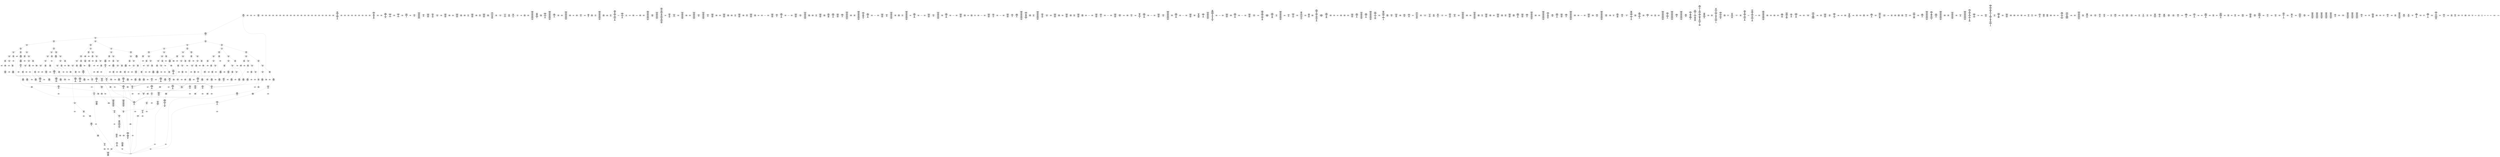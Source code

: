 /* Generated by GvGen v.1.0 (https://www.github.com/stricaud/gvgen) */

digraph G {
compound=true;
   node1 [label="[anywhere]"];
   node2 [label="# 0x0
PUSHX Data
PUSHX Data
MSTORE
PUSHX LogicData
CALLDATASIZE
LT
PUSHX Data
JUMPI
"];
   node3 [label="# 0xd
PUSHX Data
CALLDATALOAD
PUSHX BitData
SHR
PUSHX LogicData
GT
PUSHX Data
JUMPI
"];
   node4 [label="# 0x1e
PUSHX LogicData
GT
PUSHX Data
JUMPI
"];
   node5 [label="# 0x29
PUSHX LogicData
GT
PUSHX Data
JUMPI
"];
   node6 [label="# 0x34
PUSHX LogicData
GT
PUSHX Data
JUMPI
"];
   node7 [label="# 0x3f
PUSHX LogicData
EQ
PUSHX Data
JUMPI
"];
   node8 [label="# 0x4a
PUSHX LogicData
EQ
PUSHX Data
JUMPI
"];
   node9 [label="# 0x55
PUSHX LogicData
EQ
PUSHX Data
JUMPI
"];
   node10 [label="# 0x60
PUSHX LogicData
EQ
PUSHX Data
JUMPI
"];
   node11 [label="# 0x6b
PUSHX Data
REVERT
"];
   node12 [label="# 0x6f
JUMPDEST
PUSHX LogicData
EQ
PUSHX Data
JUMPI
"];
   node13 [label="# 0x7b
PUSHX LogicData
EQ
PUSHX Data
JUMPI
"];
   node14 [label="# 0x86
PUSHX LogicData
EQ
PUSHX Data
JUMPI
"];
   node15 [label="# 0x91
PUSHX LogicData
EQ
PUSHX Data
JUMPI
"];
   node16 [label="# 0x9c
PUSHX Data
REVERT
"];
   node17 [label="# 0xa0
JUMPDEST
PUSHX LogicData
GT
PUSHX Data
JUMPI
"];
   node18 [label="# 0xac
PUSHX LogicData
EQ
PUSHX Data
JUMPI
"];
   node19 [label="# 0xb7
PUSHX LogicData
EQ
PUSHX Data
JUMPI
"];
   node20 [label="# 0xc2
PUSHX LogicData
EQ
PUSHX Data
JUMPI
"];
   node21 [label="# 0xcd
PUSHX LogicData
EQ
PUSHX Data
JUMPI
"];
   node22 [label="# 0xd8
PUSHX Data
REVERT
"];
   node23 [label="# 0xdc
JUMPDEST
PUSHX LogicData
EQ
PUSHX Data
JUMPI
"];
   node24 [label="# 0xe8
PUSHX LogicData
EQ
PUSHX Data
JUMPI
"];
   node25 [label="# 0xf3
PUSHX LogicData
EQ
PUSHX Data
JUMPI
"];
   node26 [label="# 0xfe
PUSHX LogicData
EQ
PUSHX Data
JUMPI
"];
   node27 [label="# 0x109
PUSHX Data
REVERT
"];
   node28 [label="# 0x10d
JUMPDEST
PUSHX LogicData
GT
PUSHX Data
JUMPI
"];
   node29 [label="# 0x119
PUSHX LogicData
GT
PUSHX Data
JUMPI
"];
   node30 [label="# 0x124
PUSHX LogicData
EQ
PUSHX Data
JUMPI
"];
   node31 [label="# 0x12f
PUSHX LogicData
EQ
PUSHX Data
JUMPI
"];
   node32 [label="# 0x13a
PUSHX LogicData
EQ
PUSHX Data
JUMPI
"];
   node33 [label="# 0x145
PUSHX LogicData
EQ
PUSHX Data
JUMPI
"];
   node34 [label="# 0x150
PUSHX Data
REVERT
"];
   node35 [label="# 0x154
JUMPDEST
PUSHX LogicData
EQ
PUSHX Data
JUMPI
"];
   node36 [label="# 0x160
PUSHX LogicData
EQ
PUSHX Data
JUMPI
"];
   node37 [label="# 0x16b
PUSHX LogicData
EQ
PUSHX Data
JUMPI
"];
   node38 [label="# 0x176
PUSHX LogicData
EQ
PUSHX Data
JUMPI
"];
   node39 [label="# 0x181
PUSHX Data
REVERT
"];
   node40 [label="# 0x185
JUMPDEST
PUSHX LogicData
GT
PUSHX Data
JUMPI
"];
   node41 [label="# 0x191
PUSHX LogicData
EQ
PUSHX Data
JUMPI
"];
   node42 [label="# 0x19c
PUSHX LogicData
EQ
PUSHX Data
JUMPI
"];
   node43 [label="# 0x1a7
PUSHX LogicData
EQ
PUSHX Data
JUMPI
"];
   node44 [label="# 0x1b2
PUSHX LogicData
EQ
PUSHX Data
JUMPI
"];
   node45 [label="# 0x1bd
PUSHX Data
REVERT
"];
   node46 [label="# 0x1c1
JUMPDEST
PUSHX LogicData
EQ
PUSHX Data
JUMPI
"];
   node47 [label="# 0x1cd
PUSHX LogicData
EQ
PUSHX Data
JUMPI
"];
   node48 [label="# 0x1d8
PUSHX LogicData
EQ
PUSHX Data
JUMPI
"];
   node49 [label="# 0x1e3
PUSHX LogicData
EQ
PUSHX Data
JUMPI
"];
   node50 [label="# 0x1ee
PUSHX Data
REVERT
"];
   node51 [label="# 0x1f2
JUMPDEST
PUSHX LogicData
GT
PUSHX Data
JUMPI
"];
   node52 [label="# 0x1fe
PUSHX LogicData
GT
PUSHX Data
JUMPI
"];
   node53 [label="# 0x209
PUSHX LogicData
GT
PUSHX Data
JUMPI
"];
   node54 [label="# 0x214
PUSHX LogicData
EQ
PUSHX Data
JUMPI
"];
   node55 [label="# 0x21f
PUSHX LogicData
EQ
PUSHX Data
JUMPI
"];
   node56 [label="# 0x22a
PUSHX LogicData
EQ
PUSHX Data
JUMPI
"];
   node57 [label="# 0x235
PUSHX LogicData
EQ
PUSHX Data
JUMPI
"];
   node58 [label="# 0x240
PUSHX Data
REVERT
"];
   node59 [label="# 0x244
JUMPDEST
PUSHX LogicData
EQ
PUSHX Data
JUMPI
"];
   node60 [label="# 0x250
PUSHX LogicData
EQ
PUSHX Data
JUMPI
"];
   node61 [label="# 0x25b
PUSHX LogicData
EQ
PUSHX Data
JUMPI
"];
   node62 [label="# 0x266
PUSHX LogicData
EQ
PUSHX Data
JUMPI
"];
   node63 [label="# 0x271
PUSHX Data
REVERT
"];
   node64 [label="# 0x275
JUMPDEST
PUSHX LogicData
GT
PUSHX Data
JUMPI
"];
   node65 [label="# 0x281
PUSHX LogicData
EQ
PUSHX Data
JUMPI
"];
   node66 [label="# 0x28c
PUSHX LogicData
EQ
PUSHX Data
JUMPI
"];
   node67 [label="# 0x297
PUSHX LogicData
EQ
PUSHX Data
JUMPI
"];
   node68 [label="# 0x2a2
PUSHX LogicData
EQ
PUSHX Data
JUMPI
"];
   node69 [label="# 0x2ad
PUSHX Data
REVERT
"];
   node70 [label="# 0x2b1
JUMPDEST
PUSHX LogicData
EQ
PUSHX Data
JUMPI
"];
   node71 [label="# 0x2bd
PUSHX LogicData
EQ
PUSHX Data
JUMPI
"];
   node72 [label="# 0x2c8
PUSHX LogicData
EQ
PUSHX Data
JUMPI
"];
   node73 [label="# 0x2d3
PUSHX LogicData
EQ
PUSHX Data
JUMPI
"];
   node74 [label="# 0x2de
PUSHX Data
REVERT
"];
   node75 [label="# 0x2e2
JUMPDEST
PUSHX LogicData
GT
PUSHX Data
JUMPI
"];
   node76 [label="# 0x2ee
PUSHX LogicData
GT
PUSHX Data
JUMPI
"];
   node77 [label="# 0x2f9
PUSHX LogicData
EQ
PUSHX Data
JUMPI
"];
   node78 [label="# 0x304
PUSHX LogicData
EQ
PUSHX Data
JUMPI
"];
   node79 [label="# 0x30f
PUSHX LogicData
EQ
PUSHX Data
JUMPI
"];
   node80 [label="# 0x31a
PUSHX LogicData
EQ
PUSHX Data
JUMPI
"];
   node81 [label="# 0x325
PUSHX Data
REVERT
"];
   node82 [label="# 0x329
JUMPDEST
PUSHX LogicData
EQ
PUSHX Data
JUMPI
"];
   node83 [label="# 0x335
PUSHX LogicData
EQ
PUSHX Data
JUMPI
"];
   node84 [label="# 0x340
PUSHX LogicData
EQ
PUSHX Data
JUMPI
"];
   node85 [label="# 0x34b
PUSHX LogicData
EQ
PUSHX Data
JUMPI
"];
   node86 [label="# 0x356
PUSHX Data
REVERT
"];
   node87 [label="# 0x35a
JUMPDEST
PUSHX LogicData
GT
PUSHX Data
JUMPI
"];
   node88 [label="# 0x366
PUSHX LogicData
EQ
PUSHX Data
JUMPI
"];
   node89 [label="# 0x371
PUSHX LogicData
EQ
PUSHX Data
JUMPI
"];
   node90 [label="# 0x37c
PUSHX LogicData
EQ
PUSHX Data
JUMPI
"];
   node91 [label="# 0x387
PUSHX LogicData
EQ
PUSHX Data
JUMPI
"];
   node92 [label="# 0x392
PUSHX Data
REVERT
"];
   node93 [label="# 0x396
JUMPDEST
PUSHX LogicData
EQ
PUSHX Data
JUMPI
"];
   node94 [label="# 0x3a1
PUSHX LogicData
EQ
PUSHX Data
JUMPI
"];
   node95 [label="# 0x3ac
PUSHX LogicData
EQ
PUSHX Data
JUMPI
"];
   node96 [label="# 0x3b7
JUMPDEST
PUSHX Data
REVERT
"];
   node97 [label="# 0x3bc
JUMPDEST
CALLVALUE
ISZERO
PUSHX Data
JUMPI
"];
   node98 [label="# 0x3c4
PUSHX Data
REVERT
"];
   node99 [label="# 0x3c8
JUMPDEST
PUSHX Data
PUSHX Data
JUMP
"];
   node100 [label="# 0x3d1
JUMPDEST
PUSHX MemData
MLOAD
MSTORE
PUSHX ArithData
ADD
"];
   node101 [label="# 0x3db
JUMPDEST
PUSHX MemData
MLOAD
SUB
RETURN
"];
   node102 [label="# 0x3e4
JUMPDEST
CALLVALUE
ISZERO
PUSHX Data
JUMPI
"];
   node103 [label="# 0x3ec
PUSHX Data
REVERT
"];
   node104 [label="# 0x3f0
JUMPDEST
PUSHX Data
PUSHX Data
CALLDATASIZE
PUSHX Data
PUSHX Data
JUMP
"];
   node105 [label="# 0x3ff
JUMPDEST
PUSHX Data
JUMP
"];
   node106 [label="# 0x404
JUMPDEST
PUSHX MemData
MLOAD
ISZERO
ISZERO
MSTORE
PUSHX ArithData
ADD
PUSHX Data
JUMP
"];
   node107 [label="# 0x414
JUMPDEST
PUSHX Data
PUSHX Data
CALLDATASIZE
PUSHX Data
PUSHX Data
JUMP
"];
   node108 [label="# 0x422
JUMPDEST
PUSHX Data
JUMP
"];
   node109 [label="# 0x427
JUMPDEST
STOP
"];
   node110 [label="# 0x429
JUMPDEST
CALLVALUE
ISZERO
PUSHX Data
JUMPI
"];
   node111 [label="# 0x431
PUSHX Data
REVERT
"];
   node112 [label="# 0x435
JUMPDEST
PUSHX Data
PUSHX Data
JUMP
"];
   node113 [label="# 0x43e
JUMPDEST
PUSHX MemData
MLOAD
PUSHX Data
PUSHX Data
JUMP
"];
   node114 [label="# 0x44b
JUMPDEST
CALLVALUE
ISZERO
PUSHX Data
JUMPI
"];
   node115 [label="# 0x453
PUSHX Data
REVERT
"];
   node116 [label="# 0x457
JUMPDEST
PUSHX Data
PUSHX Data
CALLDATASIZE
PUSHX Data
PUSHX Data
JUMP
"];
   node117 [label="# 0x466
JUMPDEST
PUSHX Data
JUMP
"];
   node118 [label="# 0x46b
JUMPDEST
PUSHX MemData
MLOAD
PUSHX ArithData
PUSHX BitData
PUSHX BitData
SHL
SUB
AND
MSTORE
PUSHX ArithData
ADD
PUSHX Data
JUMP
"];
   node119 [label="# 0x483
JUMPDEST
CALLVALUE
ISZERO
PUSHX Data
JUMPI
"];
   node120 [label="# 0x48b
PUSHX Data
REVERT
"];
   node121 [label="# 0x48f
JUMPDEST
PUSHX Data
PUSHX Data
CALLDATASIZE
PUSHX Data
PUSHX Data
JUMP
"];
   node122 [label="# 0x49e
JUMPDEST
PUSHX Data
JUMP
"];
   node123 [label="# 0x4a3
JUMPDEST
CALLVALUE
ISZERO
PUSHX Data
JUMPI
"];
   node124 [label="# 0x4ab
PUSHX Data
REVERT
"];
   node125 [label="# 0x4af
JUMPDEST
PUSHX Data
PUSHX Data
CALLDATASIZE
PUSHX Data
PUSHX Data
JUMP
"];
   node126 [label="# 0x4be
JUMPDEST
PUSHX Data
JUMP
"];
   node127 [label="# 0x4c3
JUMPDEST
CALLVALUE
ISZERO
PUSHX Data
JUMPI
"];
   node128 [label="# 0x4cb
PUSHX Data
REVERT
"];
   node129 [label="# 0x4cf
JUMPDEST
PUSHX Data
PUSHX Data
CALLDATASIZE
PUSHX Data
PUSHX Data
JUMP
"];
   node130 [label="# 0x4de
JUMPDEST
PUSHX Data
JUMP
"];
   node131 [label="# 0x4e3
JUMPDEST
CALLVALUE
ISZERO
PUSHX Data
JUMPI
"];
   node132 [label="# 0x4eb
PUSHX Data
REVERT
"];
   node133 [label="# 0x4ef
JUMPDEST
PUSHX Data
PUSHX StorData
SLOAD
JUMP
"];
   node134 [label="# 0x4f9
JUMPDEST
CALLVALUE
ISZERO
PUSHX Data
JUMPI
"];
   node135 [label="# 0x501
PUSHX Data
REVERT
"];
   node136 [label="# 0x505
JUMPDEST
PUSHX Data
PUSHX StorData
SLOAD
JUMP
"];
   node137 [label="# 0x50f
JUMPDEST
CALLVALUE
ISZERO
PUSHX Data
JUMPI
"];
   node138 [label="# 0x517
PUSHX Data
REVERT
"];
   node139 [label="# 0x51b
JUMPDEST
PUSHX Data
PUSHX Data
CALLDATASIZE
PUSHX Data
PUSHX Data
JUMP
"];
   node140 [label="# 0x52a
JUMPDEST
PUSHX Data
JUMP
"];
   node141 [label="# 0x52f
JUMPDEST
CALLVALUE
ISZERO
PUSHX Data
JUMPI
"];
   node142 [label="# 0x537
PUSHX Data
REVERT
"];
   node143 [label="# 0x53b
JUMPDEST
PUSHX Data
PUSHX Data
CALLDATASIZE
PUSHX Data
PUSHX Data
JUMP
"];
   node144 [label="# 0x54a
JUMPDEST
PUSHX Data
JUMP
"];
   node145 [label="# 0x54f
JUMPDEST
CALLVALUE
ISZERO
PUSHX Data
JUMPI
"];
   node146 [label="# 0x557
PUSHX Data
REVERT
"];
   node147 [label="# 0x55b
JUMPDEST
PUSHX StorData
SLOAD
PUSHX Data
PUSHX Data
DIV
PUSHX BitData
AND
JUMP
"];
   node148 [label="# 0x56e
JUMPDEST
PUSHX MemData
MLOAD
PUSHX BitData
AND
MSTORE
PUSHX ArithData
ADD
PUSHX Data
JUMP
"];
   node149 [label="# 0x580
JUMPDEST
PUSHX Data
PUSHX Data
CALLDATASIZE
PUSHX Data
PUSHX Data
JUMP
"];
   node150 [label="# 0x58e
JUMPDEST
PUSHX Data
JUMP
"];
   node151 [label="# 0x593
JUMPDEST
CALLVALUE
ISZERO
PUSHX Data
JUMPI
"];
   node152 [label="# 0x59b
PUSHX Data
REVERT
"];
   node153 [label="# 0x59f
JUMPDEST
PUSHX Data
PUSHX StorData
SLOAD
JUMP
"];
   node154 [label="# 0x5a9
JUMPDEST
CALLVALUE
ISZERO
PUSHX Data
JUMPI
"];
   node155 [label="# 0x5b1
PUSHX Data
REVERT
"];
   node156 [label="# 0x5b5
JUMPDEST
PUSHX Data
PUSHX Data
JUMP
"];
   node157 [label="# 0x5be
JUMPDEST
CALLVALUE
ISZERO
PUSHX Data
JUMPI
"];
   node158 [label="# 0x5c6
PUSHX Data
REVERT
"];
   node159 [label="# 0x5ca
JUMPDEST
PUSHX Data
PUSHX Data
CALLDATASIZE
PUSHX Data
PUSHX Data
JUMP
"];
   node160 [label="# 0x5d9
JUMPDEST
PUSHX Data
JUMP
"];
   node161 [label="# 0x5de
JUMPDEST
CALLVALUE
ISZERO
PUSHX Data
JUMPI
"];
   node162 [label="# 0x5e6
PUSHX Data
REVERT
"];
   node163 [label="# 0x5ea
JUMPDEST
PUSHX Data
PUSHX Data
CALLDATASIZE
PUSHX Data
PUSHX Data
JUMP
"];
   node164 [label="# 0x5f9
JUMPDEST
PUSHX Data
JUMP
"];
   node165 [label="# 0x5fe
JUMPDEST
CALLVALUE
ISZERO
PUSHX Data
JUMPI
"];
   node166 [label="# 0x606
PUSHX Data
REVERT
"];
   node167 [label="# 0x60a
JUMPDEST
PUSHX Data
PUSHX Data
CALLDATASIZE
PUSHX Data
PUSHX Data
JUMP
"];
   node168 [label="# 0x619
JUMPDEST
PUSHX Data
JUMP
"];
   node169 [label="# 0x61e
JUMPDEST
CALLVALUE
ISZERO
PUSHX Data
JUMPI
"];
   node170 [label="# 0x626
PUSHX Data
REVERT
"];
   node171 [label="# 0x62a
JUMPDEST
PUSHX Data
PUSHX Data
JUMP
"];
   node172 [label="# 0x652
JUMPDEST
CALLVALUE
ISZERO
PUSHX Data
JUMPI
"];
   node173 [label="# 0x65a
PUSHX Data
REVERT
"];
   node174 [label="# 0x65e
JUMPDEST
PUSHX Data
PUSHX Data
CALLDATASIZE
PUSHX Data
PUSHX Data
JUMP
"];
   node175 [label="# 0x66d
JUMPDEST
PUSHX Data
JUMP
"];
   node176 [label="# 0x672
JUMPDEST
CALLVALUE
ISZERO
PUSHX Data
JUMPI
"];
   node177 [label="# 0x67a
PUSHX Data
REVERT
"];
   node178 [label="# 0x67e
JUMPDEST
PUSHX Data
PUSHX StorData
SLOAD
JUMP
"];
   node179 [label="# 0x688
JUMPDEST
CALLVALUE
ISZERO
PUSHX Data
JUMPI
"];
   node180 [label="# 0x690
PUSHX Data
REVERT
"];
   node181 [label="# 0x694
JUMPDEST
PUSHX Data
PUSHX Data
CALLDATASIZE
PUSHX Data
PUSHX Data
JUMP
"];
   node182 [label="# 0x6a3
JUMPDEST
PUSHX Data
JUMP
"];
   node183 [label="# 0x6a8
JUMPDEST
CALLVALUE
ISZERO
PUSHX Data
JUMPI
"];
   node184 [label="# 0x6b0
PUSHX Data
REVERT
"];
   node185 [label="# 0x6b4
JUMPDEST
PUSHX Data
PUSHX Data
CALLDATASIZE
PUSHX Data
PUSHX Data
JUMP
"];
   node186 [label="# 0x6c3
JUMPDEST
PUSHX Data
JUMP
"];
   node187 [label="# 0x6c8
JUMPDEST
CALLVALUE
ISZERO
PUSHX Data
JUMPI
"];
   node188 [label="# 0x6d0
PUSHX Data
REVERT
"];
   node189 [label="# 0x6d4
JUMPDEST
PUSHX Data
PUSHX Data
CALLDATASIZE
PUSHX Data
PUSHX Data
JUMP
"];
   node190 [label="# 0x6e3
JUMPDEST
PUSHX Data
JUMP
"];
   node191 [label="# 0x6e8
JUMPDEST
CALLVALUE
ISZERO
PUSHX Data
JUMPI
"];
   node192 [label="# 0x6f0
PUSHX Data
REVERT
"];
   node193 [label="# 0x6f4
JUMPDEST
PUSHX Data
PUSHX Data
CALLDATASIZE
PUSHX Data
PUSHX Data
JUMP
"];
   node194 [label="# 0x703
JUMPDEST
PUSHX Data
JUMP
"];
   node195 [label="# 0x708
JUMPDEST
CALLVALUE
ISZERO
PUSHX Data
JUMPI
"];
   node196 [label="# 0x710
PUSHX Data
REVERT
"];
   node197 [label="# 0x714
JUMPDEST
PUSHX Data
PUSHX Data
JUMP
"];
   node198 [label="# 0x71d
JUMPDEST
CALLVALUE
ISZERO
PUSHX Data
JUMPI
"];
   node199 [label="# 0x725
PUSHX Data
REVERT
"];
   node200 [label="# 0x729
JUMPDEST
PUSHX Data
PUSHX Data
JUMP
"];
   node201 [label="# 0x732
JUMPDEST
CALLVALUE
ISZERO
PUSHX Data
JUMPI
"];
   node202 [label="# 0x73a
PUSHX Data
REVERT
"];
   node203 [label="# 0x73e
JUMPDEST
PUSHX Data
PUSHX Data
CALLDATASIZE
PUSHX Data
PUSHX Data
JUMP
"];
   node204 [label="# 0x74d
JUMPDEST
PUSHX Data
JUMP
"];
   node205 [label="# 0x752
JUMPDEST
CALLVALUE
ISZERO
PUSHX Data
JUMPI
"];
   node206 [label="# 0x75a
PUSHX Data
REVERT
"];
   node207 [label="# 0x75e
JUMPDEST
PUSHX Data
PUSHX Data
JUMP
"];
   node208 [label="# 0x767
JUMPDEST
PUSHX Data
PUSHX Data
CALLDATASIZE
PUSHX Data
PUSHX Data
JUMP
"];
   node209 [label="# 0x775
JUMPDEST
PUSHX Data
JUMP
"];
   node210 [label="# 0x77a
JUMPDEST
CALLVALUE
ISZERO
PUSHX Data
JUMPI
"];
   node211 [label="# 0x782
PUSHX Data
REVERT
"];
   node212 [label="# 0x786
JUMPDEST
PUSHX Data
PUSHX Data
JUMP
"];
   node213 [label="# 0x78f
JUMPDEST
CALLVALUE
ISZERO
PUSHX Data
JUMPI
"];
   node214 [label="# 0x797
PUSHX Data
REVERT
"];
   node215 [label="# 0x79b
JUMPDEST
PUSHX Data
PUSHX Data
JUMP
"];
   node216 [label="# 0x7a4
JUMPDEST
CALLVALUE
ISZERO
PUSHX Data
JUMPI
"];
   node217 [label="# 0x7ac
PUSHX Data
REVERT
"];
   node218 [label="# 0x7b0
JUMPDEST
PUSHX Data
PUSHX Data
CALLDATASIZE
PUSHX Data
PUSHX Data
JUMP
"];
   node219 [label="# 0x7bf
JUMPDEST
PUSHX Data
JUMP
"];
   node220 [label="# 0x7c4
JUMPDEST
CALLVALUE
ISZERO
PUSHX Data
JUMPI
"];
   node221 [label="# 0x7cc
PUSHX Data
REVERT
"];
   node222 [label="# 0x7d0
JUMPDEST
PUSHX Data
PUSHX StorData
SLOAD
JUMP
"];
   node223 [label="# 0x7da
JUMPDEST
CALLVALUE
ISZERO
PUSHX Data
JUMPI
"];
   node224 [label="# 0x7e2
PUSHX Data
REVERT
"];
   node225 [label="# 0x7e6
JUMPDEST
PUSHX StorData
SLOAD
PUSHX ArithData
PUSHX BitData
PUSHX BitData
SHL
SUB
AND
PUSHX Data
JUMP
"];
   node226 [label="# 0x7f8
JUMPDEST
CALLVALUE
ISZERO
PUSHX Data
JUMPI
"];
   node227 [label="# 0x800
PUSHX Data
REVERT
"];
   node228 [label="# 0x804
JUMPDEST
PUSHX StorData
SLOAD
PUSHX Data
PUSHX BitData
AND
JUMP
"];
   node229 [label="# 0x812
JUMPDEST
CALLVALUE
ISZERO
PUSHX Data
JUMPI
"];
   node230 [label="# 0x81a
PUSHX Data
REVERT
"];
   node231 [label="# 0x81e
JUMPDEST
PUSHX Data
PUSHX Data
CALLDATASIZE
PUSHX Data
PUSHX Data
JUMP
"];
   node232 [label="# 0x82d
JUMPDEST
PUSHX Data
JUMP
"];
   node233 [label="# 0x832
JUMPDEST
CALLVALUE
ISZERO
PUSHX Data
JUMPI
"];
   node234 [label="# 0x83a
PUSHX Data
REVERT
"];
   node235 [label="# 0x83e
JUMPDEST
PUSHX Data
PUSHX Data
CALLDATASIZE
PUSHX Data
PUSHX Data
JUMP
"];
   node236 [label="# 0x84d
JUMPDEST
PUSHX Data
JUMP
"];
   node237 [label="# 0x852
JUMPDEST
CALLVALUE
ISZERO
PUSHX Data
JUMPI
"];
   node238 [label="# 0x85a
PUSHX Data
REVERT
"];
   node239 [label="# 0x85e
JUMPDEST
PUSHX Data
PUSHX Data
CALLDATASIZE
PUSHX Data
PUSHX Data
JUMP
"];
   node240 [label="# 0x86d
JUMPDEST
PUSHX Data
JUMP
"];
   node241 [label="# 0x872
JUMPDEST
PUSHX Data
MLOAD
MLOAD
PUSHX ArithData
PUSHX BitData
PUSHX BitData
SHL
SUB
AND
MSTORE
PUSHX ArithData
ADD
MLOAD
PUSHX ArithData
PUSHX BitData
PUSHX BitData
SHL
SUB
AND
ADD
MSTORE
ADD
PUSHX Data
JUMP
"];
   node242 [label="# 0x89f
JUMPDEST
CALLVALUE
ISZERO
PUSHX Data
JUMPI
"];
   node243 [label="# 0x8a7
PUSHX Data
REVERT
"];
   node244 [label="# 0x8ab
JUMPDEST
PUSHX Data
PUSHX Data
JUMP
"];
   node245 [label="# 0x8b4
JUMPDEST
CALLVALUE
ISZERO
PUSHX Data
JUMPI
"];
   node246 [label="# 0x8bc
PUSHX Data
REVERT
"];
   node247 [label="# 0x8c0
JUMPDEST
PUSHX Data
PUSHX Data
CALLDATASIZE
PUSHX Data
PUSHX Data
JUMP
"];
   node248 [label="# 0x8cf
JUMPDEST
PUSHX Data
JUMP
"];
   node249 [label="# 0x8d4
JUMPDEST
CALLVALUE
ISZERO
PUSHX Data
JUMPI
"];
   node250 [label="# 0x8dc
PUSHX Data
REVERT
"];
   node251 [label="# 0x8e0
JUMPDEST
PUSHX Data
PUSHX Data
CALLDATASIZE
PUSHX Data
PUSHX Data
JUMP
"];
   node252 [label="# 0x8ef
JUMPDEST
PUSHX Data
JUMP
"];
   node253 [label="# 0x8f4
JUMPDEST
CALLVALUE
ISZERO
PUSHX Data
JUMPI
"];
   node254 [label="# 0x8fc
PUSHX Data
REVERT
"];
   node255 [label="# 0x900
JUMPDEST
PUSHX Data
PUSHX Data
JUMP
"];
   node256 [label="# 0x909
JUMPDEST
CALLVALUE
ISZERO
PUSHX Data
JUMPI
"];
   node257 [label="# 0x911
PUSHX Data
REVERT
"];
   node258 [label="# 0x915
JUMPDEST
PUSHX Data
PUSHX Data
CALLDATASIZE
PUSHX Data
PUSHX Data
JUMP
"];
   node259 [label="# 0x924
JUMPDEST
PUSHX Data
JUMP
"];
   node260 [label="# 0x929
JUMPDEST
CALLVALUE
ISZERO
PUSHX Data
JUMPI
"];
   node261 [label="# 0x931
PUSHX Data
REVERT
"];
   node262 [label="# 0x935
JUMPDEST
PUSHX Data
PUSHX Data
CALLDATASIZE
PUSHX Data
PUSHX Data
JUMP
"];
   node263 [label="# 0x944
JUMPDEST
PUSHX Data
JUMP
"];
   node264 [label="# 0x949
JUMPDEST
CALLVALUE
ISZERO
PUSHX Data
JUMPI
"];
   node265 [label="# 0x951
PUSHX Data
REVERT
"];
   node266 [label="# 0x955
JUMPDEST
PUSHX Data
PUSHX Data
CALLDATASIZE
PUSHX Data
PUSHX Data
JUMP
"];
   node267 [label="# 0x964
JUMPDEST
PUSHX Data
JUMP
"];
   node268 [label="# 0x969
JUMPDEST
CALLVALUE
ISZERO
PUSHX Data
JUMPI
"];
   node269 [label="# 0x971
PUSHX Data
REVERT
"];
   node270 [label="# 0x975
JUMPDEST
PUSHX StorData
SLOAD
PUSHX Data
PUSHX ArithData
PUSHX BitData
PUSHX BitData
SHL
SUB
AND
JUMP
"];
   node271 [label="# 0x989
JUMPDEST
CALLVALUE
ISZERO
PUSHX Data
JUMPI
"];
   node272 [label="# 0x991
PUSHX Data
REVERT
"];
   node273 [label="# 0x995
JUMPDEST
PUSHX Data
PUSHX Data
CALLDATASIZE
PUSHX Data
PUSHX Data
JUMP
"];
   node274 [label="# 0x9a4
JUMPDEST
PUSHX Data
JUMP
"];
   node275 [label="# 0x9a9
JUMPDEST
CALLVALUE
ISZERO
PUSHX Data
JUMPI
"];
   node276 [label="# 0x9b1
PUSHX Data
REVERT
"];
   node277 [label="# 0x9b5
JUMPDEST
PUSHX Data
PUSHX Data
JUMP
"];
   node278 [label="# 0x9be
JUMPDEST
CALLVALUE
ISZERO
PUSHX Data
JUMPI
"];
   node279 [label="# 0x9c6
PUSHX Data
REVERT
"];
   node280 [label="# 0x9ca
JUMPDEST
PUSHX Data
PUSHX Data
JUMP
"];
   node281 [label="# 0x9d3
JUMPDEST
CALLVALUE
ISZERO
PUSHX Data
JUMPI
"];
   node282 [label="# 0x9db
PUSHX Data
REVERT
"];
   node283 [label="# 0x9df
JUMPDEST
PUSHX Data
PUSHX Data
JUMP
"];
   node284 [label="# 0x9e8
JUMPDEST
CALLVALUE
ISZERO
PUSHX Data
JUMPI
"];
   node285 [label="# 0x9f0
PUSHX Data
REVERT
"];
   node286 [label="# 0x9f4
JUMPDEST
PUSHX Data
PUSHX StorData
SLOAD
JUMP
"];
   node287 [label="# 0x9fe
JUMPDEST
CALLVALUE
ISZERO
PUSHX Data
JUMPI
"];
   node288 [label="# 0xa06
PUSHX Data
REVERT
"];
   node289 [label="# 0xa0a
JUMPDEST
PUSHX Data
PUSHX Data
JUMP
"];
   node290 [label="# 0xa13
JUMPDEST
PUSHX Data
PUSHX Data
CALLDATASIZE
PUSHX Data
PUSHX Data
JUMP
"];
   node291 [label="# 0xa21
JUMPDEST
PUSHX Data
JUMP
"];
   node292 [label="# 0xa26
JUMPDEST
CALLVALUE
ISZERO
PUSHX Data
JUMPI
"];
   node293 [label="# 0xa2e
PUSHX Data
REVERT
"];
   node294 [label="# 0xa32
JUMPDEST
PUSHX Data
PUSHX Data
CALLDATASIZE
PUSHX Data
PUSHX Data
JUMP
"];
   node295 [label="# 0xa41
JUMPDEST
PUSHX Data
JUMP
"];
   node296 [label="# 0xa46
JUMPDEST
CALLVALUE
ISZERO
PUSHX Data
JUMPI
"];
   node297 [label="# 0xa4e
PUSHX Data
REVERT
"];
   node298 [label="# 0xa52
JUMPDEST
PUSHX StorData
SLOAD
PUSHX Data
PUSHX BitData
AND
JUMP
"];
   node299 [label="# 0xa60
JUMPDEST
CALLVALUE
ISZERO
PUSHX Data
JUMPI
"];
   node300 [label="# 0xa68
PUSHX Data
REVERT
"];
   node301 [label="# 0xa6c
JUMPDEST
PUSHX Data
PUSHX Data
CALLDATASIZE
PUSHX Data
PUSHX Data
JUMP
"];
   node302 [label="# 0xa7b
JUMPDEST
PUSHX Data
JUMP
"];
   node303 [label="# 0xa80
JUMPDEST
CALLVALUE
ISZERO
PUSHX Data
JUMPI
"];
   node304 [label="# 0xa88
PUSHX Data
REVERT
"];
   node305 [label="# 0xa8c
JUMPDEST
PUSHX Data
PUSHX Data
CALLDATASIZE
PUSHX Data
PUSHX Data
JUMP
"];
   node306 [label="# 0xa9b
JUMPDEST
PUSHX ArithData
PUSHX BitData
PUSHX BitData
SHL
SUB
AND
PUSHX Data
MSTORE
PUSHX Data
PUSHX Data
MSTORE
PUSHX Data
SHA3
AND
MSTORE
MSTORE
SHA3
SLOAD
PUSHX BitData
AND
JUMP
"];
   node307 [label="# 0xac9
JUMPDEST
CALLVALUE
ISZERO
PUSHX Data
JUMPI
"];
   node308 [label="# 0xad1
PUSHX Data
REVERT
"];
   node309 [label="# 0xad5
JUMPDEST
PUSHX Data
PUSHX Data
CALLDATASIZE
PUSHX Data
PUSHX Data
JUMP
"];
   node310 [label="# 0xae4
JUMPDEST
PUSHX Data
JUMP
"];
   node311 [label="# 0xae9
JUMPDEST
CALLVALUE
ISZERO
PUSHX Data
JUMPI
"];
   node312 [label="# 0xaf1
PUSHX Data
REVERT
"];
   node313 [label="# 0xaf5
JUMPDEST
PUSHX Data
PUSHX Data
JUMP
"];
   node314 [label="# 0xafe
JUMPDEST
CALLVALUE
ISZERO
PUSHX Data
JUMPI
"];
   node315 [label="# 0xb06
PUSHX Data
REVERT
"];
   node316 [label="# 0xb0a
JUMPDEST
PUSHX Data
PUSHX Data
CALLDATASIZE
PUSHX Data
PUSHX Data
JUMP
"];
   node317 [label="# 0xb19
JUMPDEST
PUSHX Data
JUMP
"];
   node318 [label="# 0xb1e
JUMPDEST
PUSHX Data
PUSHX Data
PUSHX StorData
SLOAD
PUSHX BitData
NOT
ADD
JUMP
"];
   node319 [label="# 0xb2d
JUMPDEST
JUMP
"];
   node320 [label="# 0xb32
JUMPDEST
PUSHX Data
PUSHX ArithData
PUSHX BitData
PUSHX BitData
SHL
SUB
NOT
AND
PUSHX BitData
PUSHX BitData
SHL
EQ
PUSHX Data
JUMPI
"];
   node321 [label="# 0xb4e
PUSHX ArithData
PUSHX BitData
PUSHX BitData
SHL
SUB
NOT
AND
PUSHX BitData
PUSHX BitData
SHL
EQ
"];
   node322 [label="# 0xb63
JUMPDEST
PUSHX Data
JUMPI
"];
   node323 [label="# 0xb69
PUSHX ArithData
PUSHX BitData
PUSHX BitData
SHL
SUB
NOT
AND
PUSHX BitData
PUSHX BitData
SHL
EQ
"];
   node324 [label="# 0xb7e
JUMPDEST
PUSHX Data
JUMPI
"];
   node325 [label="# 0xb84
PUSHX BitData
PUSHX BitData
SHL
PUSHX ArithData
PUSHX BitData
PUSHX BitData
SHL
SUB
NOT
AND
EQ
"];
   node326 [label="# 0xb99
JUMPDEST
JUMP
"];
   node327 [label="# 0xb9f
JUMPDEST
PUSHX LogicData
LT
ISZERO
PUSHX Data
JUMPI
"];
   node328 [label="# 0xba9
PUSHX MemData
MLOAD
PUSHX BitData
PUSHX BitData
SHL
MSTORE
PUSHX Data
PUSHX ArithData
ADD
MSTORE
PUSHX Data
PUSHX ArithData
ADD
MSTORE
PUSHX Data
PUSHX ArithData
ADD
MSTORE
PUSHX ArithData
ADD
"];
   node329 [label="# 0xbec
JUMPDEST
PUSHX MemData
MLOAD
SUB
REVERT
"];
   node330 [label="# 0xbf5
JUMPDEST
PUSHX StorData
SLOAD
GT
ISZERO
PUSHX Data
JUMPI
"];
   node331 [label="# 0xc00
PUSHX MemData
MLOAD
PUSHX BitData
PUSHX BitData
SHL
MSTORE
PUSHX ArithData
ADD
PUSHX Data
PUSHX Data
JUMP
"];
   node332 [label="# 0xc17
JUMPDEST
PUSHX StorData
SLOAD
PUSHX BitData
AND
ISZERO
ISZERO
PUSHX LogicData
EQ
ISZERO
PUSHX Data
JUMPI
"];
   node333 [label="# 0xc29
PUSHX StorData
SLOAD
PUSHX BitData
AND
ISZERO
"];
   node334 [label="# 0xc31
JUMPDEST
PUSHX Data
JUMPI
"];
   node335 [label="# 0xc36
PUSHX MemData
MLOAD
PUSHX BitData
PUSHX BitData
SHL
MSTORE
PUSHX ArithData
ADD
PUSHX Data
PUSHX Data
JUMP
"];
   node336 [label="# 0xc4d
JUMPDEST
PUSHX Data
PUSHX Data
JUMP
"];
   node337 [label="# 0xc57
JUMPDEST
PUSHX Data
JUMPI
"];
   node338 [label="# 0xc5c
PUSHX MemData
MLOAD
PUSHX BitData
PUSHX BitData
SHL
MSTORE
PUSHX ArithData
ADD
PUSHX Data
PUSHX Data
JUMP
"];
   node339 [label="# 0xc73
JUMPDEST
PUSHX Data
PUSHX Data
PUSHX Data
JUMP
"];
   node340 [label="# 0xc9d
JUMPDEST
PUSHX Data
PUSHX Data
JUMP
"];
   node341 [label="# 0xca7
JUMPDEST
GT
ISZERO
PUSHX Data
JUMPI
"];
   node342 [label="# 0xcae
PUSHX MemData
MLOAD
PUSHX BitData
PUSHX BitData
SHL
MSTORE
PUSHX ArithData
ADD
PUSHX Data
PUSHX Data
JUMP
"];
   node343 [label="# 0xcc5
JUMPDEST
PUSHX Data
PUSHX Data
JUMP
"];
   node344 [label="# 0xcce
JUMPDEST
CALLVALUE
EQ
PUSHX Data
JUMPI
"];
   node345 [label="# 0xcd5
PUSHX MemData
MLOAD
PUSHX BitData
PUSHX BitData
SHL
MSTORE
PUSHX ArithData
ADD
PUSHX Data
PUSHX Data
JUMP
"];
   node346 [label="# 0xcec
JUMPDEST
PUSHX Data
PUSHX Data
PUSHX Data
JUMP
"];
   node347 [label="# 0xcf8
JUMPDEST
JUMP
"];
   node348 [label="# 0xcfc
JUMPDEST
PUSHX Data
PUSHX StorData
SLOAD
PUSHX Data
PUSHX Data
JUMP
"];
   node349 [label="# 0xd0b
JUMPDEST
PUSHX ArithData
ADD
PUSHX ArithData
DIV
MUL
PUSHX ArithData
ADD
PUSHX MemData
MLOAD
ADD
PUSHX Data
MSTORE
MSTORE
PUSHX ArithData
ADD
SLOAD
PUSHX Data
PUSHX Data
JUMP
"];
   node350 [label="# 0xd37
JUMPDEST
ISZERO
PUSHX Data
JUMPI
"];
   node351 [label="# 0xd3e
PUSHX LogicData
LT
PUSHX Data
JUMPI
"];
   node352 [label="# 0xd46
PUSHX ArithData
SLOAD
DIV
MUL
MSTORE
PUSHX ArithData
ADD
PUSHX Data
JUMP
"];
   node353 [label="# 0xd59
JUMPDEST
ADD
PUSHX Data
MSTORE
PUSHX Data
PUSHX Data
SHA3
"];
   node354 [label="# 0xd67
JUMPDEST
SLOAD
MSTORE
PUSHX ArithData
ADD
PUSHX ArithData
ADD
GT
PUSHX Data
JUMPI
"];
   node355 [label="# 0xd7b
SUB
PUSHX BitData
AND
ADD
"];
   node356 [label="# 0xd84
JUMPDEST
JUMP
"];
   node357 [label="# 0xd8e
JUMPDEST
PUSHX Data
PUSHX Data
PUSHX Data
JUMP
"];
   node358 [label="# 0xd99
JUMPDEST
PUSHX Data
JUMPI
"];
   node359 [label="# 0xd9e
PUSHX MemData
MLOAD
PUSHX BitData
PUSHX BitData
SHL
MSTORE
PUSHX Data
PUSHX ArithData
ADD
MSTORE
PUSHX Data
PUSHX ArithData
ADD
MSTORE
PUSHX Data
PUSHX ArithData
ADD
MSTORE
PUSHX BitData
PUSHX BitData
SHL
PUSHX ArithData
ADD
MSTORE
PUSHX ArithData
ADD
PUSHX Data
JUMP
"];
   node360 [label="# 0xdfb
JUMPDEST
PUSHX Data
MSTORE
PUSHX Data
PUSHX Data
MSTORE
PUSHX Data
SHA3
SLOAD
PUSHX ArithData
PUSHX BitData
PUSHX BitData
SHL
SUB
AND
JUMP
"];
   node361 [label="# 0xe17
JUMPDEST
PUSHX Data
PUSHX Data
PUSHX Data
JUMP
"];
   node362 [label="# 0xe22
JUMPDEST
PUSHX ArithData
PUSHX BitData
PUSHX BitData
SHL
SUB
AND
PUSHX ArithData
PUSHX BitData
PUSHX BitData
SHL
SUB
AND
EQ
ISZERO
PUSHX Data
JUMPI
"];
   node363 [label="# 0xe3f
PUSHX MemData
MLOAD
PUSHX BitData
PUSHX BitData
SHL
MSTORE
PUSHX Data
PUSHX ArithData
ADD
MSTORE
PUSHX Data
PUSHX ArithData
ADD
MSTORE
PUSHX Data
PUSHX ArithData
ADD
MSTORE
PUSHX BitData
PUSHX BitData
SHL
PUSHX ArithData
ADD
MSTORE
PUSHX ArithData
ADD
PUSHX Data
JUMP
"];
   node364 [label="# 0xe91
JUMPDEST
CALLER
PUSHX ArithData
PUSHX BitData
PUSHX BitData
SHL
SUB
AND
EQ
PUSHX Data
JUMPI
"];
   node365 [label="# 0xea3
PUSHX Data
CALLER
PUSHX Data
JUMP
"];
   node366 [label="# 0xead
JUMPDEST
PUSHX Data
JUMPI
"];
   node367 [label="# 0xeb2
PUSHX MemData
MLOAD
PUSHX BitData
PUSHX BitData
SHL
MSTORE
PUSHX Data
PUSHX ArithData
ADD
MSTORE
PUSHX Data
PUSHX ArithData
ADD
MSTORE
PUSHX Data
PUSHX ArithData
ADD
MSTORE
PUSHX Data
PUSHX ArithData
ADD
MSTORE
PUSHX ArithData
ADD
PUSHX Data
JUMP
"];
   node368 [label="# 0xf1f
JUMPDEST
PUSHX Data
PUSHX Data
JUMP
"];
   node369 [label="# 0xf2a
JUMPDEST
JUMP
"];
   node370 [label="# 0xf2f
JUMPDEST
PUSHX Data
PUSHX Data
JUMP
"];
   node371 [label="# 0xf3a
JUMPDEST
PUSHX StorData
SLOAD
LT
PUSHX Data
JUMPI
"];
   node372 [label="# 0xf46
PUSHX Data
REVERT
"];
   node373 [label="# 0xf4a
JUMPDEST
PUSHX Data
MSTORE
PUSHX Data
SHA3
ADD
SLOAD
JUMP
"];
   node374 [label="# 0xf5b
JUMPDEST
PUSHX Data
PUSHX Data
PUSHX Data
JUMP
"];
   node375 [label="# 0xf66
JUMPDEST
LT
PUSHX Data
JUMPI
"];
   node376 [label="# 0xf6d
PUSHX MemData
MLOAD
PUSHX BitData
PUSHX BitData
SHL
MSTORE
PUSHX Data
PUSHX ArithData
ADD
MSTORE
PUSHX Data
PUSHX ArithData
ADD
MSTORE
PUSHX Data
PUSHX ArithData
ADD
MSTORE
PUSHX BitData
PUSHX BitData
SHL
PUSHX ArithData
ADD
MSTORE
PUSHX ArithData
ADD
PUSHX Data
JUMP
"];
   node377 [label="# 0xfbf
JUMPDEST
PUSHX Data
PUSHX Data
PUSHX Data
JUMP
"];
   node378 [label="# 0xfc9
JUMPDEST
PUSHX Data
PUSHX Data
"];
   node379 [label="# 0xfd1
JUMPDEST
LT
ISZERO
PUSHX Data
JUMPI
"];
   node380 [label="# 0xfda
PUSHX Data
MSTORE
PUSHX Data
PUSHX ArithData
MSTORE
PUSHX Data
SHA3
MLOAD
ADD
MSTORE
SLOAD
PUSHX ArithData
PUSHX BitData
PUSHX BitData
SHL
SUB
AND
MSTORE
PUSHX BitData
PUSHX BitData
SHL
DIV
PUSHX ArithData
PUSHX BitData
PUSHX BitData
SHL
SUB
AND
ADD
MSTORE
ISZERO
PUSHX Data
JUMPI
"];
   node381 [label="# 0x101f
MLOAD
"];
   node382 [label="# 0x1023
JUMPDEST
PUSHX ArithData
PUSHX BitData
PUSHX BitData
SHL
SUB
AND
PUSHX ArithData
PUSHX BitData
PUSHX BitData
SHL
SUB
AND
EQ
ISZERO
PUSHX Data
JUMPI
"];
   node383 [label="# 0x103e
EQ
ISZERO
PUSHX Data
JUMPI
"];
   node384 [label="# 0x1046
PUSHX Data
JUMP
"];
   node385 [label="# 0x1051
JUMPDEST
PUSHX Data
PUSHX Data
JUMP
"];
   node386 [label="# 0x105b
JUMPDEST
"];
   node387 [label="# 0x105f
JUMPDEST
PUSHX Data
PUSHX Data
JUMP
"];
   node388 [label="# 0x106a
JUMPDEST
PUSHX Data
JUMP
"];
   node389 [label="# 0x1072
JUMPDEST
PUSHX MemData
MLOAD
PUSHX BitData
PUSHX BitData
SHL
MSTORE
PUSHX Data
PUSHX ArithData
ADD
MSTORE
PUSHX Data
PUSHX ArithData
ADD
MSTORE
PUSHX Data
PUSHX ArithData
ADD
MSTORE
PUSHX BitData
PUSHX BitData
SHL
PUSHX ArithData
ADD
MSTORE
PUSHX ArithData
ADD
PUSHX Data
JUMP
"];
   node390 [label="# 0x10d2
JUMPDEST
PUSHX StorData
SLOAD
PUSHX Data
PUSHX Data
JUMPI
"];
   node391 [label="# 0x10dd
PUSHX MemData
MLOAD
PUSHX BitData
PUSHX BitData
SHL
MSTORE
PUSHX Data
PUSHX ArithData
ADD
MSTORE
PUSHX Data
PUSHX ArithData
ADD
MSTORE
PUSHX Data
PUSHX ArithData
ADD
MSTORE
PUSHX ArithData
ADD
PUSHX Data
JUMP
"];
   node392 [label="# 0x1124
JUMPDEST
PUSHX MemData
MLOAD
PUSHX BitData
NOT
PUSHX BitData
SHL
AND
PUSHX ArithData
ADD
MSTORE
PUSHX Data
PUSHX ArithData
ADD
PUSHX MemData
MLOAD
PUSHX ArithData
SUB
SUB
MSTORE
PUSHX Data
MSTORE
MLOAD
PUSHX ArithData
ADD
SHA3
PUSHX Data
PUSHX ArithData
MUL
PUSHX ArithData
ADD
PUSHX MemData
MLOAD
ADD
PUSHX Data
MSTORE
MSTORE
PUSHX ArithData
ADD
PUSHX ArithData
MUL
CALLDATACOPY
PUSHX Data
ADD
MSTORE
PUSHX StorData
SLOAD
PUSHX Data
JUMP
"];
   node393 [label="# 0x119f
JUMPDEST
JUMP
"];
   node394 [label="# 0x11a8
JUMPDEST
PUSHX StorData
SLOAD
PUSHX BitData
AND
ISZERO
ISZERO
PUSHX LogicData
EQ
ISZERO
PUSHX Data
JUMPI
"];
   node395 [label="# 0x11ba
PUSHX StorData
SLOAD
PUSHX BitData
AND
ISZERO
ISZERO
PUSHX LogicData
EQ
"];
   node396 [label="# 0x11c6
JUMPDEST
PUSHX Data
JUMPI
"];
   node397 [label="# 0x11cb
PUSHX MemData
MLOAD
PUSHX BitData
PUSHX BitData
SHL
MSTORE
PUSHX Data
PUSHX ArithData
ADD
MSTORE
PUSHX Data
PUSHX ArithData
ADD
MSTORE
PUSHX Data
PUSHX ArithData
ADD
MSTORE
PUSHX ArithData
ADD
PUSHX Data
JUMP
"];
   node398 [label="# 0x1212
JUMPDEST
PUSHX Data
PUSHX Data
JUMP
"];
   node399 [label="# 0x121d
JUMPDEST
PUSHX Data
JUMPI
"];
   node400 [label="# 0x1222
PUSHX MemData
MLOAD
PUSHX BitData
PUSHX BitData
SHL
MSTORE
PUSHX Data
PUSHX ArithData
ADD
MSTORE
PUSHX Data
PUSHX ArithData
ADD
MSTORE
PUSHX Data
PUSHX ArithData
ADD
MSTORE
PUSHX ArithData
ADD
PUSHX Data
JUMP
"];
   node401 [label="# 0x1269
JUMPDEST
PUSHX LogicData
LT
ISZERO
PUSHX Data
JUMPI
"];
   node402 [label="# 0x1273
PUSHX MemData
MLOAD
PUSHX BitData
PUSHX BitData
SHL
MSTORE
PUSHX Data
PUSHX ArithData
ADD
MSTORE
PUSHX Data
PUSHX ArithData
ADD
MSTORE
PUSHX Data
PUSHX ArithData
ADD
MSTORE
PUSHX ArithData
ADD
PUSHX Data
JUMP
"];
   node403 [label="# 0x12ba
JUMPDEST
PUSHX StorData
SLOAD
GT
ISZERO
PUSHX Data
JUMPI
"];
   node404 [label="# 0x12c5
PUSHX MemData
MLOAD
PUSHX BitData
PUSHX BitData
SHL
MSTORE
PUSHX ArithData
ADD
PUSHX Data
PUSHX Data
JUMP
"];
   node405 [label="# 0x12dc
JUMPDEST
PUSHX Data
PUSHX Data
JUMP
"];
   node406 [label="# 0x12e6
JUMPDEST
PUSHX Data
JUMPI
"];
   node407 [label="# 0x12eb
PUSHX MemData
MLOAD
PUSHX BitData
PUSHX BitData
SHL
MSTORE
PUSHX ArithData
ADD
PUSHX Data
PUSHX Data
JUMP
"];
   node408 [label="# 0x1302
JUMPDEST
PUSHX Data
PUSHX Data
PUSHX Data
JUMP
"];
   node409 [label="# 0x132c
JUMPDEST
PUSHX Data
PUSHX Data
JUMP
"];
   node410 [label="# 0x1336
JUMPDEST
GT
ISZERO
PUSHX Data
JUMPI
"];
   node411 [label="# 0x133d
PUSHX MemData
MLOAD
PUSHX BitData
PUSHX BitData
SHL
MSTORE
PUSHX ArithData
ADD
PUSHX Data
PUSHX Data
JUMP
"];
   node412 [label="# 0x1354
JUMPDEST
PUSHX Data
PUSHX Data
JUMP
"];
   node413 [label="# 0x135d
JUMPDEST
CALLVALUE
EQ
PUSHX Data
JUMPI
"];
   node414 [label="# 0x1364
PUSHX MemData
MLOAD
PUSHX BitData
PUSHX BitData
SHL
MSTORE
PUSHX ArithData
ADD
PUSHX Data
PUSHX Data
JUMP
"];
   node415 [label="# 0x137b
JUMPDEST
PUSHX Data
PUSHX Data
PUSHX Data
JUMP
"];
   node416 [label="# 0x1387
JUMPDEST
JUMP
"];
   node417 [label="# 0x138d
JUMPDEST
PUSHX StorData
SLOAD
PUSHX ArithData
PUSHX BitData
PUSHX BitData
SHL
SUB
AND
CALLER
EQ
PUSHX Data
PUSHX Data
JUMP
"];
   node418 [label="# 0x13a9
JUMPDEST
PUSHX Data
JUMPI
"];
   node419 [label="# 0x13b2
"];
   node420 [label="# 0x13b4
JUMPDEST
PUSHX Data
JUMPI
"];
   node421 [label="# 0x13b9
PUSHX MemData
MLOAD
PUSHX BitData
PUSHX BitData
SHL
MSTORE
PUSHX ArithData
ADD
PUSHX Data
PUSHX Data
JUMP
"];
   node422 [label="# 0x13d0
JUMPDEST
PUSHX StorData
SLOAD
PUSHX BitData
NOT
AND
SSTORE
JUMP
"];
   node423 [label="# 0x13de
JUMPDEST
PUSHX StorData
SLOAD
PUSHX ArithData
PUSHX BitData
PUSHX BitData
SHL
SUB
AND
CALLER
EQ
PUSHX Data
PUSHX Data
JUMP
"];
   node424 [label="# 0x13fa
JUMPDEST
PUSHX Data
JUMPI
"];
   node425 [label="# 0x1403
"];
   node426 [label="# 0x1405
JUMPDEST
PUSHX Data
JUMPI
"];
   node427 [label="# 0x140a
PUSHX MemData
MLOAD
PUSHX BitData
PUSHX BitData
SHL
MSTORE
PUSHX ArithData
ADD
PUSHX Data
PUSHX Data
JUMP
"];
   node428 [label="# 0x1421
JUMPDEST
PUSHX LogicData
GT
PUSHX Data
JUMPI
"];
   node429 [label="# 0x142a
PUSHX MemData
MLOAD
PUSHX BitData
PUSHX BitData
SHL
MSTORE
PUSHX Data
PUSHX ArithData
ADD
MSTORE
PUSHX Data
PUSHX ArithData
ADD
MSTORE
PUSHX Data
PUSHX ArithData
ADD
MSTORE
PUSHX ArithData
ADD
PUSHX Data
JUMP
"];
   node430 [label="# 0x1471
JUMPDEST
PUSHX Data
PUSHX Data
PUSHX Data
JUMP
"];
   node431 [label="# 0x149b
JUMPDEST
PUSHX Data
PUSHX Data
JUMP
"];
   node432 [label="# 0x14a5
JUMPDEST
GT
ISZERO
PUSHX Data
JUMPI
"];
   node433 [label="# 0x14ac
PUSHX MemData
MLOAD
PUSHX BitData
PUSHX BitData
SHL
MSTORE
PUSHX ArithData
ADD
PUSHX Data
PUSHX Data
JUMP
"];
   node434 [label="# 0x14c3
JUMPDEST
PUSHX Data
PUSHX Data
PUSHX Data
JUMP
"];
   node435 [label="# 0x14cf
JUMPDEST
PUSHX Data
PUSHX MemData
MLOAD
PUSHX ArithData
ADD
PUSHX Data
MSTORE
PUSHX Data
MSTORE
PUSHX Data
JUMP
"];
   node436 [label="# 0x14ea
JUMPDEST
PUSHX StorData
SLOAD
PUSHX ArithData
PUSHX BitData
PUSHX BitData
SHL
SUB
AND
CALLER
EQ
PUSHX Data
JUMPI
"];
   node437 [label="# 0x14fd
PUSHX MemData
MLOAD
PUSHX BitData
PUSHX BitData
SHL
MSTORE
PUSHX ArithData
ADD
PUSHX Data
PUSHX Data
JUMP
"];
   node438 [label="# 0x1514
JUMPDEST
PUSHX ArithData
PUSHX BitData
PUSHX BitData
SHL
SUB
AND
PUSHX Data
JUMPI
"];
   node439 [label="# 0x1523
PUSHX MemData
MLOAD
PUSHX BitData
PUSHX BitData
SHL
MSTORE
PUSHX Data
PUSHX ArithData
ADD
MSTORE
PUSHX Data
PUSHX ArithData
ADD
MSTORE
PUSHX BitData
PUSHX BitData
SHL
PUSHX ArithData
ADD
MSTORE
PUSHX ArithData
ADD
PUSHX Data
JUMP
"];
   node440 [label="# 0x155c
JUMPDEST
PUSHX Data
PUSHX Data
JUMP
"];
   node441 [label="# 0x1565
JUMPDEST
ISZERO
PUSHX Data
JUMPI
"];
   node442 [label="# 0x156b
PUSHX MemData
MLOAD
PUSHX BitData
PUSHX BitData
SHL
MSTORE
PUSHX Data
PUSHX ArithData
ADD
MSTORE
PUSHX Data
PUSHX ArithData
ADD
MSTORE
PUSHX Data
PUSHX ArithData
ADD
MSTORE
PUSHX BitData
PUSHX BitData
SHL
PUSHX ArithData
ADD
MSTORE
PUSHX ArithData
ADD
PUSHX Data
JUMP
"];
   node443 [label="# 0x15c0
JUMPDEST
PUSHX ArithData
PUSHX BitData
PUSHX BitData
SHL
SUB
AND
PUSHX Data
MSTORE
PUSHX BitData
PUSHX Data
MSTORE
PUSHX Data
SHA3
SLOAD
PUSHX BitData
NOT
AND
OR
SSTORE
JUMP
"];
   node444 [label="# 0x15e7
JUMPDEST
PUSHX StorData
SLOAD
PUSHX ArithData
PUSHX BitData
PUSHX BitData
SHL
SUB
AND
CALLER
EQ
PUSHX Data
PUSHX Data
JUMP
"];
   node445 [label="# 0x1603
JUMPDEST
PUSHX Data
JUMPI
"];
   node446 [label="# 0x160c
"];
   node447 [label="# 0x160e
JUMPDEST
PUSHX Data
JUMPI
"];
   node448 [label="# 0x1613
PUSHX MemData
MLOAD
PUSHX BitData
PUSHX BitData
SHL
MSTORE
PUSHX ArithData
ADD
PUSHX Data
PUSHX Data
JUMP
"];
   node449 [label="# 0x162a
JUMPDEST
PUSHX StorData
SLOAD
EQ
ISZERO
PUSHX Data
JUMPI
"];
   node450 [label="# 0x1635
PUSHX MemData
MLOAD
PUSHX BitData
PUSHX BitData
SHL
MSTORE
PUSHX Data
PUSHX ArithData
ADD
MSTORE
PUSHX Data
PUSHX ArithData
ADD
MSTORE
PUSHX Data
PUSHX ArithData
ADD
MSTORE
PUSHX ArithData
ADD
PUSHX Data
JUMP
"];
   node451 [label="# 0x167c
JUMPDEST
PUSHX Data
SSTORE
JUMP
"];
   node452 [label="# 0x1683
JUMPDEST
PUSHX Data
PUSHX Data
PUSHX Data
JUMP
"];
   node453 [label="# 0x168d
JUMPDEST
LT
PUSHX Data
JUMPI
"];
   node454 [label="# 0x1694
PUSHX MemData
MLOAD
PUSHX BitData
PUSHX BitData
SHL
MSTORE
PUSHX Data
PUSHX ArithData
ADD
MSTORE
PUSHX Data
PUSHX ArithData
ADD
MSTORE
PUSHX Data
PUSHX ArithData
ADD
MSTORE
PUSHX BitData
PUSHX BitData
SHL
PUSHX ArithData
ADD
MSTORE
PUSHX ArithData
ADD
PUSHX Data
JUMP
"];
   node455 [label="# 0x16e7
JUMPDEST
JUMP
"];
   node456 [label="# 0x16eb
JUMPDEST
PUSHX StorData
SLOAD
PUSHX ArithData
PUSHX BitData
PUSHX BitData
SHL
SUB
AND
CALLER
EQ
PUSHX Data
PUSHX Data
JUMP
"];
   node457 [label="# 0x1707
JUMPDEST
PUSHX Data
JUMPI
"];
   node458 [label="# 0x1710
"];
   node459 [label="# 0x1712
JUMPDEST
PUSHX Data
JUMPI
"];
   node460 [label="# 0x1717
PUSHX MemData
MLOAD
PUSHX BitData
PUSHX BitData
SHL
MSTORE
PUSHX ArithData
ADD
PUSHX Data
PUSHX Data
JUMP
"];
   node461 [label="# 0x172e
JUMPDEST
PUSHX LogicData
LT
ISZERO
PUSHX Data
JUMPI
"];
   node462 [label="# 0x1738
PUSHX MemData
MLOAD
PUSHX BitData
PUSHX BitData
SHL
MSTORE
PUSHX Data
PUSHX ArithData
ADD
MSTORE
PUSHX Data
PUSHX ArithData
ADD
MSTORE
PUSHX Data
PUSHX ArithData
ADD
MSTORE
PUSHX ArithData
ADD
PUSHX Data
JUMP
"];
   node463 [label="# 0x177f
JUMPDEST
PUSHX Data
SSTORE
JUMP
"];
   node464 [label="# 0x1786
JUMPDEST
PUSHX StorData
SLOAD
PUSHX ArithData
PUSHX BitData
PUSHX BitData
SHL
SUB
AND
CALLER
EQ
PUSHX Data
PUSHX Data
JUMP
"];
   node465 [label="# 0x17a2
JUMPDEST
PUSHX Data
JUMPI
"];
   node466 [label="# 0x17ab
"];
   node467 [label="# 0x17ad
JUMPDEST
PUSHX Data
JUMPI
"];
   node468 [label="# 0x17b2
PUSHX MemData
MLOAD
PUSHX BitData
PUSHX BitData
SHL
MSTORE
PUSHX ArithData
ADD
PUSHX Data
PUSHX Data
JUMP
"];
   node469 [label="# 0x17c9
JUMPDEST
PUSHX Data
PUSHX Data
PUSHX Data
JUMP
"];
   node470 [label="# 0x17d5
JUMPDEST
JUMP
"];
   node471 [label="# 0x17dc
JUMPDEST
PUSHX Data
PUSHX Data
PUSHX Data
JUMP
"];
   node472 [label="# 0x17e7
JUMPDEST
MLOAD
JUMP
"];
   node473 [label="# 0x17ee
JUMPDEST
PUSHX StorData
SLOAD
PUSHX ArithData
PUSHX BitData
PUSHX BitData
SHL
SUB
AND
CALLER
EQ
PUSHX Data
PUSHX Data
JUMP
"];
   node474 [label="# 0x180a
JUMPDEST
PUSHX Data
JUMPI
"];
   node475 [label="# 0x1813
"];
   node476 [label="# 0x1815
JUMPDEST
PUSHX Data
JUMPI
"];
   node477 [label="# 0x181a
PUSHX MemData
MLOAD
PUSHX BitData
PUSHX BitData
SHL
MSTORE
PUSHX ArithData
ADD
PUSHX Data
PUSHX Data
JUMP
"];
   node478 [label="# 0x1831
JUMPDEST
PUSHX StorData
SLOAD
PUSHX BitData
NOT
AND
PUSHX BitData
OR
SSTORE
JUMP
"];
   node479 [label="# 0x1842
JUMPDEST
PUSHX StorData
SLOAD
PUSHX ArithData
PUSHX BitData
PUSHX BitData
SHL
SUB
AND
CALLER
EQ
PUSHX Data
PUSHX Data
JUMP
"];
   node480 [label="# 0x185e
JUMPDEST
PUSHX Data
JUMPI
"];
   node481 [label="# 0x1867
"];
   node482 [label="# 0x1869
JUMPDEST
PUSHX Data
JUMPI
"];
   node483 [label="# 0x186e
PUSHX MemData
MLOAD
PUSHX BitData
PUSHX BitData
SHL
MSTORE
PUSHX ArithData
ADD
PUSHX Data
PUSHX Data
JUMP
"];
   node484 [label="# 0x1885
JUMPDEST
PUSHX StorData
SLOAD
PUSHX BitData
NOT
AND
SSTORE
JUMP
"];
   node485 [label="# 0x1893
JUMPDEST
PUSHX Data
PUSHX ArithData
PUSHX BitData
PUSHX BitData
SHL
SUB
AND
PUSHX Data
JUMPI
"];
   node486 [label="# 0x18a4
PUSHX MemData
MLOAD
PUSHX BitData
PUSHX BitData
SHL
MSTORE
PUSHX Data
PUSHX ArithData
ADD
MSTORE
PUSHX Data
PUSHX ArithData
ADD
MSTORE
PUSHX Data
PUSHX ArithData
ADD
MSTORE
PUSHX BitData
PUSHX BitData
SHL
PUSHX ArithData
ADD
MSTORE
PUSHX ArithData
ADD
PUSHX Data
JUMP
"];
   node487 [label="# 0x18ff
JUMPDEST
PUSHX ArithData
PUSHX BitData
PUSHX BitData
SHL
SUB
AND
PUSHX Data
MSTORE
PUSHX Data
PUSHX Data
MSTORE
PUSHX Data
SHA3
SLOAD
PUSHX ArithData
PUSHX BitData
PUSHX BitData
SHL
SUB
AND
JUMP
"];
   node488 [label="# 0x1924
JUMPDEST
PUSHX StorData
SLOAD
PUSHX ArithData
PUSHX BitData
PUSHX BitData
SHL
SUB
AND
CALLER
EQ
PUSHX Data
JUMPI
"];
   node489 [label="# 0x1937
PUSHX MemData
MLOAD
PUSHX BitData
PUSHX BitData
SHL
MSTORE
PUSHX ArithData
ADD
PUSHX Data
PUSHX Data
JUMP
"];
   node490 [label="# 0x194e
JUMPDEST
PUSHX Data
PUSHX Data
PUSHX Data
JUMP
"];
   node491 [label="# 0x1958
JUMPDEST
JUMP
"];
   node492 [label="# 0x195a
JUMPDEST
PUSHX Data
PUSHX Data
PUSHX Data
JUMP
"];
   node493 [label="# 0x1983
JUMPDEST
GT
ISZERO
PUSHX Data
JUMPI
"];
   node494 [label="# 0x198a
PUSHX MemData
MLOAD
PUSHX BitData
PUSHX BitData
SHL
MSTORE
PUSHX Data
PUSHX ArithData
ADD
MSTORE
PUSHX ArithData
ADD
MSTORE
PUSHX Data
PUSHX ArithData
ADD
MSTORE
PUSHX BitData
PUSHX BitData
SHL
PUSHX ArithData
ADD
MSTORE
PUSHX ArithData
ADD
PUSHX Data
JUMP
"];
   node495 [label="# 0x19dd
JUMPDEST
PUSHX StorData
SLOAD
PUSHX BitData
AND
ISZERO
ISZERO
PUSHX LogicData
EQ
ISZERO
PUSHX Data
JUMPI
"];
   node496 [label="# 0x19ef
PUSHX StorData
SLOAD
PUSHX BitData
AND
ISZERO
"];
   node497 [label="# 0x19f7
JUMPDEST
PUSHX Data
JUMPI
"];
   node498 [label="# 0x19fc
PUSHX MemData
MLOAD
PUSHX BitData
PUSHX BitData
SHL
MSTORE
PUSHX ArithData
ADD
PUSHX Data
PUSHX Data
JUMP
"];
   node499 [label="# 0x1a13
JUMPDEST
PUSHX Data
PUSHX Data
PUSHX Data
JUMP
"];
   node500 [label="# 0x1a1e
JUMPDEST
PUSHX Data
JUMPI
"];
   node501 [label="# 0x1a23
PUSHX MemData
MLOAD
PUSHX BitData
PUSHX BitData
SHL
MSTORE
PUSHX ArithData
ADD
PUSHX Data
PUSHX Data
JUMP
"];
   node502 [label="# 0x1a3a
JUMPDEST
PUSHX Data
PUSHX Data
PUSHX Data
JUMP
"];
   node503 [label="# 0x1a44
JUMPDEST
CALLVALUE
EQ
PUSHX Data
JUMPI
"];
   node504 [label="# 0x1a4b
PUSHX MemData
MLOAD
PUSHX BitData
PUSHX BitData
SHL
MSTORE
PUSHX ArithData
ADD
PUSHX Data
PUSHX Data
JUMP
"];
   node505 [label="# 0x1a62
JUMPDEST
PUSHX Data
PUSHX Data
PUSHX Data
PUSHX Data
JUMP
"];
   node506 [label="# 0x1a6f
JUMPDEST
JUMP
"];
   node507 [label="# 0x1a72
JUMPDEST
PUSHX StorData
SLOAD
PUSHX ArithData
PUSHX BitData
PUSHX BitData
SHL
SUB
AND
CALLER
EQ
PUSHX Data
PUSHX Data
JUMP
"];
   node508 [label="# 0x1a8e
JUMPDEST
PUSHX Data
JUMPI
"];
   node509 [label="# 0x1a97
"];
   node510 [label="# 0x1a99
JUMPDEST
PUSHX Data
JUMPI
"];
   node511 [label="# 0x1a9e
PUSHX MemData
MLOAD
PUSHX BitData
PUSHX BitData
SHL
MSTORE
PUSHX ArithData
ADD
PUSHX Data
PUSHX Data
JUMP
"];
   node512 [label="# 0x1ab5
JUMPDEST
PUSHX StorData
SLOAD
PUSHX BitData
NOT
AND
PUSHX BitData
OR
SSTORE
JUMP
"];
   node513 [label="# 0x1ac6
JUMPDEST
PUSHX StorData
SLOAD
PUSHX ArithData
PUSHX BitData
PUSHX BitData
SHL
SUB
AND
CALLER
EQ
PUSHX Data
PUSHX Data
JUMP
"];
   node514 [label="# 0x1ae2
JUMPDEST
PUSHX Data
JUMPI
"];
   node515 [label="# 0x1aeb
"];
   node516 [label="# 0x1aed
JUMPDEST
PUSHX Data
JUMPI
"];
   node517 [label="# 0x1af2
PUSHX MemData
MLOAD
PUSHX BitData
PUSHX BitData
SHL
MSTORE
PUSHX ArithData
ADD
PUSHX Data
PUSHX Data
JUMP
"];
   node518 [label="# 0x1b09
JUMPDEST
PUSHX LogicData
SELFBALANCE
GT
PUSHX Data
JUMPI
"];
   node519 [label="# 0x1b12
PUSHX Data
REVERT
"];
   node520 [label="# 0x1b16
JUMPDEST
PUSHX Data
PUSHX Data
JUMP
"];
   node521 [label="# 0x1b1e
JUMPDEST
PUSHX StorData
SLOAD
LT
PUSHX Data
JUMPI
"];
   node522 [label="# 0x1b2a
PUSHX Data
REVERT
"];
   node523 [label="# 0x1b2e
JUMPDEST
PUSHX Data
MSTORE
PUSHX Data
SHA3
ADD
SLOAD
PUSHX ArithData
PUSHX BitData
PUSHX BitData
SHL
SUB
AND
JUMP
"];
   node524 [label="# 0x1b48
JUMPDEST
PUSHX StorData
SLOAD
PUSHX ArithData
PUSHX BitData
PUSHX BitData
SHL
SUB
AND
CALLER
EQ
PUSHX Data
PUSHX Data
JUMP
"];
   node525 [label="# 0x1b64
JUMPDEST
PUSHX Data
JUMPI
"];
   node526 [label="# 0x1b6d
"];
   node527 [label="# 0x1b6f
JUMPDEST
PUSHX Data
JUMPI
"];
   node528 [label="# 0x1b74
PUSHX MemData
MLOAD
PUSHX BitData
PUSHX BitData
SHL
MSTORE
PUSHX ArithData
ADD
PUSHX Data
PUSHX Data
JUMP
"];
   node529 [label="# 0x1b8b
JUMPDEST
PUSHX LogicData
LT
ISZERO
PUSHX Data
JUMPI
"];
   node530 [label="# 0x1b95
PUSHX MemData
MLOAD
PUSHX BitData
PUSHX BitData
SHL
MSTORE
PUSHX Data
PUSHX ArithData
ADD
MSTORE
PUSHX Data
PUSHX ArithData
ADD
MSTORE
PUSHX Data
PUSHX ArithData
ADD
MSTORE
PUSHX BitData
PUSHX BitData
SHL
PUSHX ArithData
ADD
MSTORE
PUSHX ArithData
ADD
PUSHX Data
JUMP
"];
   node531 [label="# 0x1bec
JUMPDEST
PUSHX Data
SSTORE
JUMP
"];
   node532 [label="# 0x1bf3
JUMPDEST
PUSHX StorData
SLOAD
PUSHX ArithData
PUSHX BitData
PUSHX BitData
SHL
SUB
AND
CALLER
EQ
PUSHX Data
PUSHX Data
JUMP
"];
   node533 [label="# 0x1c0f
JUMPDEST
PUSHX Data
JUMPI
"];
   node534 [label="# 0x1c18
"];
   node535 [label="# 0x1c1a
JUMPDEST
PUSHX Data
JUMPI
"];
   node536 [label="# 0x1c1f
PUSHX MemData
MLOAD
PUSHX BitData
PUSHX BitData
SHL
MSTORE
PUSHX ArithData
ADD
PUSHX Data
PUSHX Data
JUMP
"];
   node537 [label="# 0x1c36
JUMPDEST
PUSHX Data
SSTORE
JUMP
"];
   node538 [label="# 0x1c3d
JUMPDEST
PUSHX Data
MLOAD
ADD
MSTORE
PUSHX Data
MSTORE
PUSHX ArithData
ADD
MSTORE
PUSHX Data
PUSHX Data
JUMP
"];
   node539 [label="# 0x1c5a
JUMPDEST
PUSHX Data
PUSHX StorData
SLOAD
PUSHX Data
PUSHX Data
JUMP
"];
   node540 [label="# 0x1c69
JUMPDEST
PUSHX Data
PUSHX ArithData
PUSHX BitData
PUSHX BitData
SHL
SUB
AND
PUSHX Data
JUMPI
"];
   node541 [label="# 0x1c7a
PUSHX MemData
MLOAD
PUSHX BitData
PUSHX BitData
SHL
MSTORE
PUSHX Data
PUSHX ArithData
ADD
MSTORE
PUSHX Data
PUSHX ArithData
ADD
MSTORE
PUSHX Data
PUSHX ArithData
ADD
MSTORE
PUSHX ArithData
ADD
PUSHX Data
JUMP
"];
   node542 [label="# 0x1cc1
JUMPDEST
PUSHX ArithData
PUSHX BitData
PUSHX BitData
SHL
SUB
AND
PUSHX Data
MSTORE
PUSHX LogicData
PUSHX Data
MSTORE
PUSHX Data
SHA3
SLOAD
PUSHX BitData
AND
ISZERO
ISZERO
EQ
JUMP
"];
   node543 [label="# 0x1ce6
JUMPDEST
PUSHX ArithData
PUSHX BitData
PUSHX BitData
SHL
SUB
AND
CALLER
EQ
ISZERO
PUSHX Data
JUMPI
"];
   node544 [label="# 0x1cf8
PUSHX MemData
MLOAD
PUSHX BitData
PUSHX BitData
SHL
MSTORE
PUSHX Data
PUSHX ArithData
ADD
MSTORE
PUSHX Data
PUSHX ArithData
ADD
MSTORE
PUSHX Data
PUSHX ArithData
ADD
MSTORE
PUSHX ArithData
ADD
PUSHX Data
JUMP
"];
   node545 [label="# 0x1d3f
JUMPDEST
CALLER
PUSHX Data
MSTORE
PUSHX Data
PUSHX ArithData
MSTORE
PUSHX MemData
SHA3
PUSHX ArithData
PUSHX BitData
PUSHX BitData
SHL
SUB
AND
MSTORE
MSTORE
SHA3
SLOAD
PUSHX BitData
NOT
AND
ISZERO
ISZERO
OR
SSTORE
MLOAD
MSTORE
PUSHX Data
ADD
PUSHX MemData
MLOAD
SUB
LOGX
JUMP
"];
   node546 [label="# 0x1dab
JUMPDEST
PUSHX StorData
SLOAD
PUSHX ArithData
PUSHX BitData
PUSHX BitData
SHL
SUB
AND
CALLER
EQ
PUSHX Data
PUSHX Data
JUMP
"];
   node547 [label="# 0x1dc7
JUMPDEST
PUSHX Data
JUMPI
"];
   node548 [label="# 0x1dd0
"];
   node549 [label="# 0x1dd2
JUMPDEST
PUSHX Data
JUMPI
"];
   node550 [label="# 0x1dd7
PUSHX MemData
MLOAD
PUSHX BitData
PUSHX BitData
SHL
MSTORE
PUSHX ArithData
ADD
PUSHX Data
PUSHX Data
JUMP
"];
   node551 [label="# 0x1dee
JUMPDEST
PUSHX Data
PUSHX Data
JUMP
"];
   node552 [label="# 0x1df6
JUMPDEST
PUSHX StorData
SLOAD
PUSHX ArithData
PUSHX BitData
PUSHX BitData
SHL
SUB
AND
CALLER
EQ
PUSHX Data
PUSHX Data
JUMP
"];
   node553 [label="# 0x1e12
JUMPDEST
PUSHX Data
JUMPI
"];
   node554 [label="# 0x1e1b
"];
   node555 [label="# 0x1e1d
JUMPDEST
PUSHX Data
JUMPI
"];
   node556 [label="# 0x1e22
PUSHX MemData
MLOAD
PUSHX BitData
PUSHX BitData
SHL
MSTORE
PUSHX ArithData
ADD
PUSHX Data
PUSHX Data
JUMP
"];
   node557 [label="# 0x1e39
JUMPDEST
PUSHX LogicData
GT
PUSHX Data
JUMPI
"];
   node558 [label="# 0x1e42
PUSHX Data
REVERT
"];
   node559 [label="# 0x1e46
JUMPDEST
PUSHX MemData
MLOAD
PUSHX BitData
PUSHX BitData
SHL
MSTORE
ADDRESS
PUSHX ArithData
ADD
MSTORE
PUSHX ArithData
PUSHX BitData
PUSHX BitData
SHL
SUB
AND
PUSHX Data
PUSHX ArithData
ADD
PUSHX Data
PUSHX MemData
MLOAD
SUB
GAS
STATICCALL
ISZERO
ISZERO
PUSHX Data
JUMPI
"];
   node560 [label="# 0x1e85
RETURNDATASIZE
PUSHX Data
RETURNDATACOPY
RETURNDATASIZE
PUSHX Data
REVERT
"];
   node561 [label="# 0x1e8e
JUMPDEST
PUSHX MemData
MLOAD
RETURNDATASIZE
PUSHX BitData
NOT
PUSHX ArithData
ADD
AND
ADD
PUSHX Data
MSTORE
ADD
PUSHX Data
PUSHX Data
JUMP
"];
   node562 [label="# 0x1eb2
JUMPDEST
LT
ISZERO
PUSHX Data
JUMPI
"];
   node563 [label="# 0x1eb9
PUSHX MemData
MLOAD
PUSHX BitData
PUSHX BitData
SHL
MSTORE
PUSHX Data
PUSHX ArithData
ADD
MSTORE
PUSHX Data
PUSHX ArithData
ADD
MSTORE
PUSHX Data
PUSHX ArithData
ADD
MSTORE
PUSHX BitData
PUSHX BitData
SHL
PUSHX ArithData
ADD
MSTORE
PUSHX ArithData
ADD
PUSHX Data
JUMP
"];
   node564 [label="# 0x1f0c
JUMPDEST
PUSHX Data
"];
   node565 [label="# 0x1f0f
JUMPDEST
PUSHX StorData
SLOAD
LT
ISZERO
PUSHX Data
JUMPI
"];
   node566 [label="# 0x1f1a
PUSHX ArithData
PUSHX BitData
PUSHX BitData
SHL
SUB
AND
PUSHX Data
PUSHX StorData
SLOAD
LT
PUSHX Data
JUMPI
"];
   node567 [label="# 0x1f34
PUSHX Data
PUSHX Data
JUMP
"];
   node568 [label="# 0x1f3b
JUMPDEST
PUSHX Data
MSTORE
PUSHX Data
PUSHX Data
SHA3
ADD
PUSHX ArithData
SLOAD
PUSHX ArithData
EXP
DIV
PUSHX ArithData
PUSHX BitData
PUSHX BitData
SHL
SUB
AND
PUSHX Data
PUSHX StorData
SLOAD
LT
PUSHX Data
JUMPI
"];
   node569 [label="# 0x1f67
PUSHX Data
PUSHX Data
JUMP
"];
   node570 [label="# 0x1f6e
JUMPDEST
PUSHX Data
MSTORE
PUSHX Data
PUSHX Data
SHA3
ADD
SLOAD
PUSHX Data
PUSHX Data
JUMP
"];
   node571 [label="# 0x1f84
JUMPDEST
PUSHX Data
PUSHX Data
JUMP
"];
   node572 [label="# 0x1f8e
JUMPDEST
PUSHX MemData
MLOAD
PUSHX ArithData
PUSHX BitData
PUSHX BitData
SHL
SUB
NOT
PUSHX BitData
SHL
AND
MSTORE
PUSHX ArithData
PUSHX BitData
PUSHX BitData
SHL
SUB
AND
PUSHX ArithData
ADD
MSTORE
PUSHX ArithData
ADD
MSTORE
PUSHX ArithData
ADD
PUSHX Data
PUSHX MemData
MLOAD
SUB
PUSHX Data
GAS
CALL
ISZERO
ISZERO
PUSHX Data
JUMPI
"];
   node573 [label="# 0x1fd0
RETURNDATASIZE
PUSHX Data
RETURNDATACOPY
RETURNDATASIZE
PUSHX Data
REVERT
"];
   node574 [label="# 0x1fd9
JUMPDEST
PUSHX MemData
MLOAD
RETURNDATASIZE
PUSHX BitData
NOT
PUSHX ArithData
ADD
AND
ADD
PUSHX Data
MSTORE
ADD
PUSHX Data
PUSHX Data
JUMP
"];
   node575 [label="# 0x1ffd
JUMPDEST
PUSHX Data
PUSHX Data
JUMP
"];
   node576 [label="# 0x2008
JUMPDEST
PUSHX Data
JUMP
"];
   node577 [label="# 0x2010
JUMPDEST
JUMP
"];
   node578 [label="# 0x2018
JUMPDEST
PUSHX Data
PUSHX Data
JUMP
"];
   node579 [label="# 0x2023
JUMPDEST
PUSHX Data
PUSHX Data
JUMP
"];
   node580 [label="# 0x202f
JUMPDEST
PUSHX Data
JUMPI
"];
   node581 [label="# 0x2034
PUSHX MemData
MLOAD
PUSHX BitData
PUSHX BitData
SHL
MSTORE
PUSHX ArithData
ADD
PUSHX Data
PUSHX Data
JUMP
"];
   node582 [label="# 0x204b
JUMPDEST
PUSHX StorData
SLOAD
PUSHX ArithData
PUSHX BitData
PUSHX BitData
SHL
SUB
AND
CALLER
EQ
PUSHX Data
JUMPI
"];
   node583 [label="# 0x205e
PUSHX MemData
MLOAD
PUSHX BitData
PUSHX BitData
SHL
MSTORE
PUSHX Data
PUSHX ArithData
ADD
MSTORE
PUSHX Data
PUSHX ArithData
ADD
MSTORE
PUSHX Data
PUSHX ArithData
ADD
MSTORE
PUSHX ArithData
ADD
PUSHX Data
JUMP
"];
   node584 [label="# 0x20a5
JUMPDEST
PUSHX StorData
SLOAD
PUSHX ArithData
PUSHX BitData
PUSHX BitData
SHL
SUB
AND
AND
EQ
ISZERO
PUSHX Data
JUMPI
"];
   node585 [label="# 0x20bc
PUSHX MemData
MLOAD
PUSHX BitData
PUSHX BitData
SHL
MSTORE
PUSHX Data
PUSHX ArithData
ADD
MSTORE
PUSHX Data
PUSHX ArithData
ADD
MSTORE
PUSHX Data
PUSHX ArithData
ADD
MSTORE
PUSHX BitData
PUSHX BitData
SHL
PUSHX ArithData
ADD
MSTORE
PUSHX ArithData
ADD
PUSHX Data
JUMP
"];
   node586 [label="# 0x2116
JUMPDEST
PUSHX StorData
SLOAD
PUSHX ArithData
PUSHX BitData
PUSHX BitData
SHL
SUB
NOT
AND
PUSHX ArithData
PUSHX BitData
PUSHX BitData
SHL
SUB
AND
OR
SSTORE
PUSHX StorData
SLOAD
PUSHX Data
PUSHX Data
JUMPI
"];
   node587 [label="# 0x2140
PUSHX Data
PUSHX Data
JUMP
"];
   node588 [label="# 0x2147
JUMPDEST
PUSHX Data
MSTORE
PUSHX Data
PUSHX Data
SHA3
ADD
PUSHX ArithData
PUSHX ArithData
EXP
SLOAD
PUSHX ArithData
PUSHX BitData
PUSHX BitData
SHL
SUB
MUL
NOT
AND
PUSHX ArithData
PUSHX BitData
PUSHX BitData
SHL
SUB
AND
MUL
OR
SSTORE
JUMP
"];
   node589 [label="# 0x2178
JUMPDEST
PUSHX Data
PUSHX Data
PUSHX Data
PUSHX Data
JUMP
"];
   node590 [label="# 0x2184
JUMPDEST
PUSHX LogicData
MLOAD
GT
PUSHX Data
JUMPI
"];
   node591 [label="# 0x2190
PUSHX MemData
MLOAD
PUSHX ArithData
ADD
PUSHX Data
MSTORE
PUSHX Data
MSTORE
PUSHX Data
JUMP
"];
   node592 [label="# 0x21a4
JUMPDEST
PUSHX Data
PUSHX Data
JUMP
"];
   node593 [label="# 0x21ae
JUMPDEST
PUSHX MemData
MLOAD
PUSHX ArithData
ADD
PUSHX Data
PUSHX Data
JUMP
"];
   node594 [label="# 0x21bf
JUMPDEST
PUSHX MemData
MLOAD
PUSHX ArithData
SUB
SUB
MSTORE
PUSHX Data
MSTORE
"];
   node595 [label="# 0x21cf
JUMPDEST
JUMP
"];
   node596 [label="# 0x21d6
JUMPDEST
PUSHX Data
PUSHX Data
PUSHX StorData
SLOAD
PUSHX BitData
NOT
ADD
JUMP
"];
   node597 [label="# 0x21e5
JUMPDEST
PUSHX Data
PUSHX Data
PUSHX Data
JUMP
"];
   node598 [label="# 0x21f0
JUMPDEST
PUSHX StorData
SLOAD
PUSHX Data
PUSHX Data
JUMP
"];
   node599 [label="# 0x21fd
JUMPDEST
PUSHX ArithData
ADD
PUSHX ArithData
DIV
MUL
PUSHX ArithData
ADD
PUSHX MemData
MLOAD
ADD
PUSHX Data
MSTORE
MSTORE
PUSHX ArithData
ADD
SLOAD
PUSHX Data
PUSHX Data
JUMP
"];
   node600 [label="# 0x2229
JUMPDEST
ISZERO
PUSHX Data
JUMPI
"];
   node601 [label="# 0x2230
PUSHX LogicData
LT
PUSHX Data
JUMPI
"];
   node602 [label="# 0x2238
PUSHX ArithData
SLOAD
DIV
MUL
MSTORE
PUSHX ArithData
ADD
PUSHX Data
JUMP
"];
   node603 [label="# 0x224b
JUMPDEST
ADD
PUSHX Data
MSTORE
PUSHX Data
PUSHX Data
SHA3
"];
   node604 [label="# 0x2259
JUMPDEST
SLOAD
MSTORE
PUSHX ArithData
ADD
PUSHX ArithData
ADD
GT
PUSHX Data
JUMPI
"];
   node605 [label="# 0x226d
SUB
PUSHX BitData
AND
ADD
"];
   node606 [label="# 0x2276
JUMPDEST
JUMP
"];
   node607 [label="# 0x227e
JUMPDEST
PUSHX Data
PUSHX StorData
SLOAD
PUSHX Data
PUSHX Data
JUMP
"];
   node608 [label="# 0x228d
JUMPDEST
PUSHX StorData
SLOAD
PUSHX ArithData
PUSHX BitData
PUSHX BitData
SHL
SUB
AND
CALLER
EQ
PUSHX Data
JUMPI
"];
   node609 [label="# 0x22a0
PUSHX MemData
MLOAD
PUSHX BitData
PUSHX BitData
SHL
MSTORE
PUSHX Data
PUSHX ArithData
ADD
MSTORE
PUSHX Data
PUSHX ArithData
ADD
MSTORE
PUSHX Data
PUSHX ArithData
ADD
MSTORE
PUSHX ArithData
ADD
PUSHX Data
JUMP
"];
   node610 [label="# 0x22e7
JUMPDEST
PUSHX LogicData
SELFBALANCE
GT
PUSHX Data
JUMPI
"];
   node611 [label="# 0x22f0
PUSHX Data
REVERT
"];
   node612 [label="# 0x22f4
JUMPDEST
PUSHX Data
PUSHX Data
JUMP
"];
   node613 [label="# 0x22fc
JUMPDEST
PUSHX StorData
SLOAD
PUSHX BitData
AND
ISZERO
ISZERO
PUSHX LogicData
EQ
ISZERO
PUSHX Data
JUMPI
"];
   node614 [label="# 0x230e
PUSHX StorData
SLOAD
PUSHX BitData
AND
ISZERO
ISZERO
PUSHX LogicData
EQ
"];
   node615 [label="# 0x231a
JUMPDEST
PUSHX Data
JUMPI
"];
   node616 [label="# 0x231f
PUSHX MemData
MLOAD
PUSHX BitData
PUSHX BitData
SHL
MSTORE
PUSHX Data
PUSHX ArithData
ADD
MSTORE
PUSHX Data
PUSHX ArithData
ADD
MSTORE
PUSHX Data
PUSHX ArithData
ADD
MSTORE
PUSHX ArithData
ADD
PUSHX Data
JUMP
"];
   node617 [label="# 0x2366
JUMPDEST
PUSHX Data
PUSHX Data
JUMP
"];
   node618 [label="# 0x2371
JUMPDEST
PUSHX Data
JUMPI
"];
   node619 [label="# 0x2376
PUSHX MemData
MLOAD
PUSHX BitData
PUSHX BitData
SHL
MSTORE
PUSHX Data
PUSHX ArithData
ADD
MSTORE
PUSHX Data
PUSHX ArithData
ADD
MSTORE
PUSHX Data
PUSHX ArithData
ADD
MSTORE
PUSHX ArithData
ADD
PUSHX Data
JUMP
"];
   node620 [label="# 0x23bd
JUMPDEST
PUSHX Data
PUSHX Data
PUSHX Data
JUMP
"];
   node621 [label="# 0x23e6
JUMPDEST
GT
ISZERO
PUSHX Data
JUMPI
"];
   node622 [label="# 0x23ed
PUSHX MemData
MLOAD
PUSHX BitData
PUSHX BitData
SHL
MSTORE
PUSHX ArithData
ADD
PUSHX Data
PUSHX Data
JUMP
"];
   node623 [label="# 0x2404
JUMPDEST
PUSHX Data
PUSHX Data
PUSHX Data
JUMP
"];
   node624 [label="# 0x240f
JUMPDEST
PUSHX Data
JUMPI
"];
   node625 [label="# 0x2414
PUSHX MemData
MLOAD
PUSHX BitData
PUSHX BitData
SHL
MSTORE
PUSHX ArithData
ADD
PUSHX Data
PUSHX Data
JUMP
"];
   node626 [label="# 0x242b
JUMPDEST
PUSHX Data
PUSHX Data
PUSHX Data
JUMP
"];
   node627 [label="# 0x2435
JUMPDEST
CALLVALUE
EQ
PUSHX Data
JUMPI
"];
   node628 [label="# 0x243c
PUSHX MemData
MLOAD
PUSHX BitData
PUSHX BitData
SHL
MSTORE
PUSHX ArithData
ADD
PUSHX Data
PUSHX Data
JUMP
"];
   node629 [label="# 0x2453
JUMPDEST
PUSHX Data
PUSHX Data
PUSHX Data
PUSHX Data
JUMP
"];
   node630 [label="# 0x2460
JUMPDEST
PUSHX StorData
SLOAD
PUSHX ArithData
PUSHX BitData
PUSHX BitData
SHL
SUB
AND
CALLER
EQ
PUSHX Data
JUMPI
"];
   node631 [label="# 0x2473
PUSHX MemData
MLOAD
PUSHX BitData
PUSHX BitData
SHL
MSTORE
PUSHX ArithData
ADD
PUSHX Data
PUSHX Data
JUMP
"];
   node632 [label="# 0x248a
JUMPDEST
PUSHX ArithData
PUSHX BitData
PUSHX BitData
SHL
SUB
AND
PUSHX Data
JUMPI
"];
   node633 [label="# 0x2499
PUSHX MemData
MLOAD
PUSHX BitData
PUSHX BitData
SHL
MSTORE
PUSHX Data
PUSHX ArithData
ADD
MSTORE
PUSHX Data
PUSHX ArithData
ADD
MSTORE
PUSHX BitData
PUSHX BitData
SHL
PUSHX ArithData
ADD
MSTORE
PUSHX ArithData
ADD
PUSHX Data
JUMP
"];
   node634 [label="# 0x24d2
JUMPDEST
PUSHX Data
PUSHX Data
JUMP
"];
   node635 [label="# 0x24db
JUMPDEST
PUSHX Data
JUMPI
"];
   node636 [label="# 0x24e0
PUSHX MemData
MLOAD
PUSHX BitData
PUSHX BitData
SHL
MSTORE
PUSHX Data
PUSHX ArithData
ADD
MSTORE
PUSHX Data
PUSHX ArithData
ADD
MSTORE
PUSHX Data
PUSHX ArithData
ADD
MSTORE
PUSHX BitData
PUSHX BitData
SHL
PUSHX ArithData
ADD
MSTORE
PUSHX ArithData
ADD
PUSHX Data
JUMP
"];
   node637 [label="# 0x253b
JUMPDEST
PUSHX ArithData
PUSHX BitData
PUSHX BitData
SHL
SUB
AND
PUSHX Data
MSTORE
PUSHX Data
PUSHX Data
MSTORE
PUSHX Data
SHA3
SLOAD
PUSHX BitData
NOT
AND
SSTORE
JUMP
"];
   node638 [label="# 0x255c
JUMPDEST
PUSHX Data
PUSHX StorData
SLOAD
PUSHX Data
PUSHX Data
JUMP
"];
   node639 [label="# 0x256c
JUMPDEST
PUSHX StorData
SLOAD
PUSHX ArithData
PUSHX BitData
PUSHX BitData
SHL
SUB
AND
CALLER
EQ
PUSHX Data
JUMPI
"];
   node640 [label="# 0x257f
PUSHX MemData
MLOAD
PUSHX BitData
PUSHX BitData
SHL
MSTORE
PUSHX ArithData
ADD
PUSHX Data
PUSHX Data
JUMP
"];
   node641 [label="# 0x2596
JUMPDEST
PUSHX ArithData
PUSHX BitData
PUSHX BitData
SHL
SUB
AND
PUSHX Data
JUMPI
"];
   node642 [label="# 0x25a5
PUSHX MemData
MLOAD
PUSHX BitData
PUSHX BitData
SHL
MSTORE
PUSHX Data
PUSHX ArithData
ADD
MSTORE
PUSHX Data
PUSHX ArithData
ADD
MSTORE
PUSHX Data
PUSHX ArithData
ADD
MSTORE
PUSHX BitData
PUSHX BitData
SHL
PUSHX ArithData
ADD
MSTORE
PUSHX ArithData
ADD
PUSHX Data
JUMP
"];
   node643 [label="# 0x25fb
JUMPDEST
PUSHX Data
PUSHX Data
JUMP
"];
   node644 [label="# 0x2604
JUMPDEST
PUSHX StorData
SLOAD
PUSHX ArithData
PUSHX BitData
PUSHX BitData
SHL
SUB
AND
CALLER
EQ
PUSHX Data
PUSHX Data
JUMP
"];
   node645 [label="# 0x2620
JUMPDEST
PUSHX Data
JUMPI
"];
   node646 [label="# 0x2629
"];
   node647 [label="# 0x262b
JUMPDEST
PUSHX Data
JUMPI
"];
   node648 [label="# 0x2630
PUSHX MemData
MLOAD
PUSHX BitData
PUSHX BitData
SHL
MSTORE
PUSHX ArithData
ADD
PUSHX Data
PUSHX Data
JUMP
"];
   node649 [label="# 0x2647
JUMPDEST
PUSHX Data
PUSHX Data
JUMP
"];
   node650 [label="# 0x264f
JUMPDEST
PUSHX Data
PUSHX LogicData
LT
ISZERO
PUSHX Data
JUMPI
"];
   node651 [label="# 0x265b
PUSHX MemData
MLOAD
PUSHX BitData
PUSHX BitData
SHL
MSTORE
PUSHX Data
PUSHX ArithData
ADD
MSTORE
PUSHX Data
PUSHX ArithData
ADD
MSTORE
PUSHX Data
PUSHX ArithData
ADD
MSTORE
PUSHX BitData
PUSHX BitData
SHL
PUSHX ArithData
ADD
MSTORE
PUSHX ArithData
ADD
PUSHX Data
JUMP
"];
   node652 [label="# 0x26b4
JUMPDEST
PUSHX StorData
SLOAD
PUSHX Data
PUSHX Data
JUMP
"];
   node653 [label="# 0x26c1
JUMPDEST
PUSHX Data
PUSHX Data
JUMP
"];
   node654 [label="# 0x26cb
JUMPDEST
GT
ISZERO
JUMP
"];
   node655 [label="# 0x26d4
JUMPDEST
PUSHX Data
PUSHX MemData
MLOAD
PUSHX ArithData
ADD
PUSHX Data
MSTORE
PUSHX Data
MSTORE
PUSHX Data
JUMP
"];
   node656 [label="# 0x26ef
JUMPDEST
PUSHX Data
PUSHX LogicData
GT
ISZERO
ISZERO
PUSHX Data
JUMPI
"];
   node657 [label="# 0x26fd
PUSHX StorData
SLOAD
GT
JUMP
"];
   node658 [label="# 0x2705
JUMPDEST
PUSHX Data
MSTORE
PUSHX Data
PUSHX Data
MSTORE
PUSHX MemData
SHA3
SLOAD
PUSHX ArithData
PUSHX BitData
PUSHX BitData
SHL
SUB
NOT
AND
PUSHX ArithData
PUSHX BitData
PUSHX BitData
SHL
SUB
AND
OR
SSTORE
MLOAD
AND
PUSHX Data
LOGX
JUMP
"];
   node659 [label="# 0x2761
JUMPDEST
PUSHX Data
PUSHX Data
PUSHX Data
JUMP
"];
   node660 [label="# 0x276c
JUMPDEST
MLOAD
PUSHX Data
PUSHX ArithData
PUSHX BitData
PUSHX BitData
SHL
SUB
AND
CALLER
PUSHX ArithData
PUSHX BitData
PUSHX BitData
SHL
SUB
AND
EQ
PUSHX Data
JUMPI
"];
   node661 [label="# 0x278e
CALLER
PUSHX Data
PUSHX Data
JUMP
"];
   node662 [label="# 0x2798
JUMPDEST
PUSHX ArithData
PUSHX BitData
PUSHX BitData
SHL
SUB
AND
EQ
"];
   node663 [label="# 0x27a3
JUMPDEST
PUSHX Data
JUMPI
"];
   node664 [label="# 0x27a9
MLOAD
PUSHX Data
CALLER
PUSHX Data
JUMP
"];
   node665 [label="# 0x27b5
JUMPDEST
PUSHX Data
JUMPI
"];
   node666 [label="# 0x27bd
PUSHX MemData
MLOAD
PUSHX BitData
PUSHX BitData
SHL
MSTORE
PUSHX Data
PUSHX ArithData
ADD
MSTORE
PUSHX Data
PUSHX ArithData
ADD
MSTORE
PUSHX Data
PUSHX ArithData
ADD
MSTORE
PUSHX BitData
PUSHX BitData
SHL
PUSHX ArithData
ADD
MSTORE
PUSHX ArithData
ADD
PUSHX Data
JUMP
"];
   node667 [label="# 0x281f
JUMPDEST
PUSHX ArithData
PUSHX BitData
PUSHX BitData
SHL
SUB
AND
PUSHX ArithData
ADD
MLOAD
PUSHX ArithData
PUSHX BitData
PUSHX BitData
SHL
SUB
AND
EQ
PUSHX Data
JUMPI
"];
   node668 [label="# 0x283d
PUSHX MemData
MLOAD
PUSHX BitData
PUSHX BitData
SHL
MSTORE
PUSHX Data
PUSHX ArithData
ADD
MSTORE
PUSHX Data
PUSHX ArithData
ADD
MSTORE
PUSHX Data
PUSHX ArithData
ADD
MSTORE
PUSHX BitData
PUSHX BitData
SHL
PUSHX ArithData
ADD
MSTORE
PUSHX ArithData
ADD
PUSHX Data
JUMP
"];
   node669 [label="# 0x2893
JUMPDEST
PUSHX ArithData
PUSHX BitData
PUSHX BitData
SHL
SUB
AND
PUSHX Data
JUMPI
"];
   node670 [label="# 0x28a2
PUSHX MemData
MLOAD
PUSHX BitData
PUSHX BitData
SHL
MSTORE
PUSHX Data
PUSHX ArithData
ADD
MSTORE
PUSHX Data
PUSHX ArithData
ADD
MSTORE
PUSHX Data
PUSHX ArithData
ADD
MSTORE
PUSHX BitData
PUSHX BitData
SHL
PUSHX ArithData
ADD
MSTORE
PUSHX ArithData
ADD
PUSHX Data
JUMP
"];
   node671 [label="# 0x28f7
JUMPDEST
PUSHX Data
PUSHX Data
PUSHX ArithData
ADD
MLOAD
PUSHX Data
JUMP
"];
   node672 [label="# 0x2907
JUMPDEST
PUSHX ArithData
PUSHX BitData
PUSHX BitData
SHL
SUB
AND
PUSHX Data
MSTORE
PUSHX Data
PUSHX Data
MSTORE
PUSHX Data
SHA3
SLOAD
PUSHX Data
PUSHX Data
PUSHX ArithData
PUSHX BitData
PUSHX BitData
SHL
SUB
AND
PUSHX Data
JUMP
"];
   node673 [label="# 0x2939
JUMPDEST
SLOAD
PUSHX ArithData
EXP
PUSHX ArithData
PUSHX BitData
PUSHX BitData
SHL
SUB
MUL
NOT
AND
AND
MUL
OR
SSTORE
PUSHX ArithData
PUSHX BitData
PUSHX BitData
SHL
SUB
AND
PUSHX Data
MSTORE
PUSHX Data
PUSHX Data
MSTORE
PUSHX Data
SHA3
SLOAD
PUSHX Data
PUSHX Data
AND
PUSHX Data
JUMP
"];
   node674 [label="# 0x2985
JUMPDEST
SLOAD
PUSHX ArithData
PUSHX BitData
PUSHX BitData
SHL
SUB
AND
PUSHX ArithData
EXP
MUL
MUL
NOT
AND
OR
SSTORE
PUSHX Data
MLOAD
ADD
MSTORE
PUSHX ArithData
PUSHX BitData
PUSHX BitData
SHL
SUB
AND
MSTORE
PUSHX ArithData
PUSHX BitData
PUSHX BitData
SHL
SUB
TIMESTAMP
AND
PUSHX ArithData
ADD
MSTORE
PUSHX Data
MSTORE
PUSHX Data
MSTORE
SHA3
MLOAD
SLOAD
MLOAD
AND
PUSHX BitData
PUSHX BitData
SHL
MUL
PUSHX ArithData
PUSHX BitData
PUSHX BitData
SHL
SUB
NOT
AND
AND
OR
OR
SSTORE
PUSHX Data
PUSHX Data
PUSHX Data
JUMP
"];
   node675 [label="# 0x2a0c
JUMPDEST
PUSHX Data
MSTORE
PUSHX Data
PUSHX Data
MSTORE
PUSHX Data
SHA3
SLOAD
PUSHX ArithData
PUSHX BitData
PUSHX BitData
SHL
SUB
AND
PUSHX Data
JUMPI
"];
   node676 [label="# 0x2a2c
PUSHX Data
PUSHX Data
JUMP
"];
   node677 [label="# 0x2a34
JUMPDEST
ISZERO
PUSHX Data
JUMPI
"];
   node678 [label="# 0x2a3a
PUSHX Data
MLOAD
ADD
MSTORE
MLOAD
PUSHX ArithData
PUSHX BitData
PUSHX BitData
SHL
SUB
AND
MSTORE
PUSHX ArithData
ADD
MLOAD
PUSHX ArithData
PUSHX BitData
PUSHX BitData
SHL
SUB
AND
ADD
MSTORE
PUSHX Data
MSTORE
PUSHX Data
MSTORE
SHA3
MLOAD
SLOAD
MLOAD
AND
PUSHX BitData
PUSHX BitData
SHL
MUL
PUSHX ArithData
PUSHX BitData
PUSHX BitData
SHL
SUB
NOT
AND
AND
OR
OR
SSTORE
"];
   node679 [label="# 0x2a9b
JUMPDEST
PUSHX ArithData
PUSHX BitData
PUSHX BitData
SHL
SUB
AND
PUSHX ArithData
PUSHX BitData
PUSHX BitData
SHL
SUB
AND
PUSHX Data
PUSHX MemData
MLOAD
PUSHX MemData
MLOAD
SUB
LOGX
PUSHX Data
JUMP
"];
   node680 [label="# 0x2ae1
JUMPDEST
PUSHX Data
PUSHX Data
PUSHX Data
JUMP
"];
   node681 [label="# 0x2aee
JUMPDEST
EQ
JUMP
"];
   node682 [label="# 0x2af7
JUMPDEST
PUSHX Data
MLOAD
ADD
MSTORE
PUSHX Data
MSTORE
PUSHX ArithData
ADD
MSTORE
PUSHX LogicData
GT
ISZERO
ISZERO
PUSHX Data
JUMPI
"];
   node683 [label="# 0x2b18
PUSHX StorData
SLOAD
LT
"];
   node684 [label="# 0x2b1e
JUMPDEST
ISZERO
PUSHX Data
JUMPI
"];
   node685 [label="# 0x2b24
PUSHX Data
MSTORE
PUSHX Data
PUSHX ArithData
MSTORE
PUSHX Data
SHA3
MLOAD
ADD
MSTORE
SLOAD
PUSHX ArithData
PUSHX BitData
PUSHX BitData
SHL
SUB
AND
MSTORE
PUSHX BitData
PUSHX BitData
SHL
DIV
PUSHX ArithData
PUSHX BitData
PUSHX BitData
SHL
SUB
AND
ADD
MSTORE
ISZERO
PUSHX Data
JUMPI
"];
   node686 [label="# 0x2b69
JUMP
"];
   node687 [label="# 0x2b6f
JUMPDEST
PUSHX BitData
NOT
ADD
PUSHX Data
MSTORE
PUSHX Data
PUSHX ArithData
MSTORE
PUSHX Data
SHA3
MLOAD
ADD
MSTORE
SLOAD
PUSHX ArithData
PUSHX BitData
PUSHX BitData
SHL
SUB
AND
MSTORE
PUSHX BitData
PUSHX BitData
SHL
DIV
PUSHX ArithData
PUSHX BitData
PUSHX BitData
SHL
SUB
AND
ADD
MSTORE
ISZERO
PUSHX Data
JUMPI
"];
   node688 [label="# 0x2bba
JUMP
"];
   node689 [label="# 0x2bc0
JUMPDEST
PUSHX Data
JUMP
"];
   node690 [label="# 0x2bc5
JUMPDEST
PUSHX MemData
MLOAD
PUSHX BitData
PUSHX BitData
SHL
MSTORE
PUSHX Data
PUSHX ArithData
ADD
MSTORE
PUSHX Data
PUSHX ArithData
ADD
MSTORE
PUSHX Data
PUSHX ArithData
ADD
MSTORE
PUSHX BitData
PUSHX BitData
SHL
PUSHX ArithData
ADD
MSTORE
PUSHX ArithData
ADD
PUSHX Data
JUMP
"];
   node691 [label="# 0x2c25
JUMPDEST
PUSHX StorData
SLOAD
PUSHX ArithData
PUSHX BitData
PUSHX BitData
SHL
SUB
AND
PUSHX ArithData
PUSHX BitData
PUSHX BitData
SHL
SUB
NOT
AND
OR
SSTORE
PUSHX MemData
MLOAD
AND
PUSHX Data
LOGX
JUMP
"];
   node692 [label="# 0x2c75
JUMPDEST
SELFBALANCE
PUSHX Data
"];
   node693 [label="# 0x2c79
JUMPDEST
PUSHX StorData
SLOAD
LT
ISZERO
PUSHX Data
JUMPI
"];
   node694 [label="# 0x2c84
PUSHX Data
PUSHX StorData
SLOAD
LT
PUSHX Data
JUMPI
"];
   node695 [label="# 0x2c92
PUSHX Data
PUSHX Data
JUMP
"];
   node696 [label="# 0x2c99
JUMPDEST
PUSHX Data
MSTORE
PUSHX Data
PUSHX Data
SHA3
ADD
PUSHX ArithData
SLOAD
PUSHX ArithData
EXP
DIV
PUSHX ArithData
PUSHX BitData
PUSHX BitData
SHL
SUB
AND
PUSHX Data
PUSHX StorData
SLOAD
LT
PUSHX Data
JUMPI
"];
   node697 [label="# 0x2cc5
PUSHX Data
PUSHX Data
JUMP
"];
   node698 [label="# 0x2ccc
JUMPDEST
PUSHX Data
MSTORE
PUSHX Data
PUSHX Data
SHA3
ADD
SLOAD
PUSHX Data
PUSHX Data
JUMP
"];
   node699 [label="# 0x2ce2
JUMPDEST
PUSHX Data
PUSHX Data
JUMP
"];
   node700 [label="# 0x2cec
JUMPDEST
PUSHX Data
JUMP
"];
   node701 [label="# 0x2cf1
JUMPDEST
PUSHX Data
PUSHX Data
JUMP
"];
   node702 [label="# 0x2cfb
JUMPDEST
PUSHX Data
JUMP
"];
   node703 [label="# 0x2d03
JUMPDEST
PUSHX Data
PUSHX ArithData
PUSHX BitData
PUSHX BitData
SHL
SUB
AND
EXTCODESIZE
ISZERO
PUSHX Data
JUMPI
"];
   node704 [label="# 0x2d16
PUSHX MemData
MLOAD
PUSHX BitData
PUSHX BitData
SHL
MSTORE
PUSHX ArithData
PUSHX BitData
PUSHX BitData
SHL
SUB
AND
PUSHX Data
PUSHX Data
CALLER
PUSHX ArithData
ADD
PUSHX Data
JUMP
"];
   node705 [label="# 0x2d47
JUMPDEST
PUSHX Data
PUSHX MemData
MLOAD
SUB
PUSHX Data
GAS
CALL
ISZERO
PUSHX Data
JUMPI
"];
   node706 [label="# 0x2d60
PUSHX MemData
MLOAD
PUSHX ArithData
RETURNDATASIZE
ADD
PUSHX BitData
NOT
AND
ADD
MSTORE
PUSHX Data
ADD
PUSHX Data
JUMP
"];
   node707 [label="# 0x2d7f
JUMPDEST
PUSHX Data
"];
   node708 [label="# 0x2d82
JUMPDEST
PUSHX Data
JUMPI
"];
   node709 [label="# 0x2d87
RETURNDATASIZE
ISZERO
PUSHX Data
JUMPI
"];
   node710 [label="# 0x2d8f
PUSHX MemData
MLOAD
PUSHX BitData
NOT
PUSHX ArithData
RETURNDATASIZE
ADD
AND
ADD
PUSHX Data
MSTORE
RETURNDATASIZE
MSTORE
RETURNDATASIZE
PUSHX Data
PUSHX ArithData
ADD
RETURNDATACOPY
PUSHX Data
JUMP
"];
   node711 [label="# 0x2db0
JUMPDEST
PUSHX Data
"];
   node712 [label="# 0x2db5
JUMPDEST
MLOAD
PUSHX Data
JUMPI
"];
   node713 [label="# 0x2dbd
PUSHX MemData
MLOAD
PUSHX BitData
PUSHX BitData
SHL
MSTORE
PUSHX ArithData
ADD
PUSHX Data
PUSHX Data
JUMP
"];
   node714 [label="# 0x2dd4
JUMPDEST
MLOAD
PUSHX ArithData
ADD
REVERT
"];
   node715 [label="# 0x2ddc
JUMPDEST
PUSHX ArithData
PUSHX BitData
PUSHX BitData
SHL
SUB
NOT
AND
PUSHX BitData
PUSHX BitData
SHL
EQ
PUSHX Data
JUMP
"];
   node716 [label="# 0x2df6
JUMPDEST
PUSHX Data
"];
   node717 [label="# 0x2dfa
JUMPDEST
JUMP
"];
   node718 [label="# 0x2e02
JUMPDEST
PUSHX Data
PUSHX Data
JUMPI
"];
   node719 [label="# 0x2e0a
PUSHX Data
MLOAD
ADD
MSTORE
PUSHX Data
MSTORE
PUSHX BitData
PUSHX BitData
SHL
PUSHX ArithData
ADD
MSTORE
JUMP
"];
   node720 [label="# 0x2e26
JUMPDEST
PUSHX Data
"];
   node721 [label="# 0x2e2a
JUMPDEST
ISZERO
PUSHX Data
JUMPI
"];
   node722 [label="# 0x2e31
PUSHX Data
PUSHX Data
JUMP
"];
   node723 [label="# 0x2e3a
JUMPDEST
PUSHX Data
PUSHX Data
PUSHX Data
JUMP
"];
   node724 [label="# 0x2e49
JUMPDEST
PUSHX Data
JUMP
"];
   node725 [label="# 0x2e50
JUMPDEST
PUSHX Data
PUSHX ArithData
PUSHX BitData
PUSHX BitData
SHL
SUB
GT
ISZERO
PUSHX Data
JUMPI
"];
   node726 [label="# 0x2e63
PUSHX Data
PUSHX Data
JUMP
"];
   node727 [label="# 0x2e6a
JUMPDEST
PUSHX MemData
MLOAD
MSTORE
PUSHX ArithData
ADD
PUSHX BitData
NOT
AND
PUSHX ArithData
ADD
ADD
PUSHX Data
MSTORE
ISZERO
PUSHX Data
JUMPI
"];
   node728 [label="# 0x2e88
PUSHX ArithData
ADD
CALLDATASIZE
CALLDATACOPY
ADD
"];
   node729 [label="# 0x2e94
JUMPDEST
"];
   node730 [label="# 0x2e98
JUMPDEST
ISZERO
PUSHX Data
JUMPI
"];
   node731 [label="# 0x2e9f
PUSHX Data
PUSHX Data
PUSHX Data
JUMP
"];
   node732 [label="# 0x2ea9
JUMPDEST
PUSHX Data
PUSHX Data
PUSHX Data
JUMP
"];
   node733 [label="# 0x2eb6
JUMPDEST
PUSHX Data
PUSHX Data
PUSHX Data
JUMP
"];
   node734 [label="# 0x2ec1
JUMPDEST
PUSHX BitData
SHL
MLOAD
LT
PUSHX Data
JUMPI
"];
   node735 [label="# 0x2ecf
PUSHX Data
PUSHX Data
JUMP
"];
   node736 [label="# 0x2ed6
JUMPDEST
PUSHX ArithData
ADD
ADD
PUSHX ArithData
PUSHX BitData
PUSHX BitData
SHL
SUB
NOT
AND
PUSHX BitData
BYTE
MSTORE8
PUSHX Data
PUSHX Data
PUSHX Data
JUMP
"];
   node737 [label="# 0x2ef8
JUMPDEST
PUSHX Data
JUMP
"];
   node738 [label="# 0x2eff
JUMPDEST
PUSHX Data
PUSHX ArithData
PUSHX BitData
PUSHX BitData
SHL
SUB
AND
PUSHX Data
JUMPI
"];
   node739 [label="# 0x2f10
PUSHX MemData
MLOAD
PUSHX BitData
PUSHX BitData
SHL
MSTORE
PUSHX Data
PUSHX ArithData
ADD
MSTORE
PUSHX Data
PUSHX ArithData
ADD
MSTORE
PUSHX Data
PUSHX ArithData
ADD
MSTORE
PUSHX BitData
PUSHX BitData
SHL
PUSHX ArithData
ADD
MSTORE
PUSHX ArithData
ADD
PUSHX Data
JUMP
"];
   node740 [label="# 0x2f71
JUMPDEST
PUSHX ArithData
PUSHX BitData
PUSHX BitData
SHL
SUB
AND
PUSHX Data
MSTORE
PUSHX Data
PUSHX Data
MSTORE
PUSHX Data
SHA3
SLOAD
PUSHX BitData
PUSHX BitData
SHL
DIV
PUSHX ArithData
PUSHX BitData
PUSHX BitData
SHL
SUB
AND
JUMP
"];
   node741 [label="# 0x2f9d
JUMPDEST
PUSHX StorData
SLOAD
PUSHX ArithData
PUSHX BitData
PUSHX BitData
SHL
SUB
AND
PUSHX Data
JUMPI
"];
   node742 [label="# 0x2faf
PUSHX MemData
MLOAD
PUSHX BitData
PUSHX BitData
SHL
MSTORE
PUSHX Data
PUSHX ArithData
ADD
MSTORE
PUSHX Data
PUSHX ArithData
ADD
MSTORE
PUSHX Data
PUSHX ArithData
ADD
MSTORE
PUSHX BitData
PUSHX BitData
SHL
PUSHX ArithData
ADD
MSTORE
PUSHX ArithData
ADD
PUSHX Data
JUMP
"];
   node743 [label="# 0x3000
JUMPDEST
PUSHX Data
PUSHX Data
JUMP
"];
   node744 [label="# 0x3009
JUMPDEST
ISZERO
PUSHX Data
JUMPI
"];
   node745 [label="# 0x300f
PUSHX MemData
MLOAD
PUSHX BitData
PUSHX BitData
SHL
MSTORE
PUSHX Data
PUSHX ArithData
ADD
MSTORE
PUSHX Data
PUSHX ArithData
ADD
MSTORE
PUSHX Data
PUSHX ArithData
ADD
MSTORE
PUSHX ArithData
ADD
PUSHX Data
JUMP
"];
   node746 [label="# 0x3056
JUMPDEST
PUSHX Data
JUMPI
"];
   node747 [label="# 0x305c
PUSHX StorData
SLOAD
GT
ISZERO
PUSHX Data
JUMPI
"];
   node748 [label="# 0x3066
PUSHX MemData
MLOAD
PUSHX BitData
PUSHX BitData
SHL
MSTORE
PUSHX Data
PUSHX ArithData
ADD
MSTORE
PUSHX Data
PUSHX ArithData
ADD
MSTORE
PUSHX Data
PUSHX ArithData
ADD
MSTORE
PUSHX BitData
PUSHX BitData
SHL
PUSHX ArithData
ADD
MSTORE
PUSHX ArithData
ADD
PUSHX Data
JUMP
"];
   node749 [label="# 0x30b8
JUMPDEST
PUSHX ArithData
PUSHX BitData
PUSHX BitData
SHL
SUB
AND
PUSHX Data
MSTORE
PUSHX Data
PUSHX ArithData
MSTORE
PUSHX Data
SHA3
MLOAD
ADD
MSTORE
SLOAD
PUSHX ArithData
PUSHX BitData
PUSHX BitData
SHL
SUB
AND
MSTORE
PUSHX BitData
PUSHX BitData
SHL
DIV
AND
ADD
MSTORE
MLOAD
ADD
MSTORE
MLOAD
PUSHX Data
PUSHX Data
JUMP
"];
   node750 [label="# 0x3114
JUMPDEST
PUSHX ArithData
PUSHX BitData
PUSHX BitData
SHL
SUB
AND
MSTORE
PUSHX ArithData
ADD
PUSHX Data
JUMPI
"];
   node751 [label="# 0x3128
PUSHX Data
JUMP
"];
   node752 [label="# 0x312d
JUMPDEST
PUSHX Data
"];
   node753 [label="# 0x3130
JUMPDEST
PUSHX ArithData
ADD
MLOAD
PUSHX Data
PUSHX Data
JUMP
"];
   node754 [label="# 0x313f
JUMPDEST
PUSHX ArithData
PUSHX BitData
PUSHX BitData
SHL
SUB
AND
MSTORE
PUSHX ArithData
PUSHX BitData
PUSHX BitData
SHL
SUB
AND
PUSHX Data
MSTORE
PUSHX Data
PUSHX ArithData
MSTORE
PUSHX Data
SHA3
MLOAD
ADD
MLOAD
AND
PUSHX BitData
PUSHX BitData
SHL
MUL
AND
OR
SSTORE
MLOAD
ADD
MSTORE
MSTORE
PUSHX ArithData
PUSHX BitData
PUSHX BitData
SHL
SUB
TIMESTAMP
AND
ADD
MSTORE
MSTORE
PUSHX Data
MSTORE
SHA3
MLOAD
SLOAD
MLOAD
AND
PUSHX BitData
PUSHX BitData
SHL
MUL
PUSHX ArithData
PUSHX BitData
PUSHX BitData
SHL
SUB
NOT
AND
AND
OR
OR
SSTORE
"];
   node755 [label="# 0x31d5
JUMPDEST
LT
ISZERO
PUSHX Data
JUMPI
"];
   node756 [label="# 0x31de
PUSHX MemData
MLOAD
PUSHX ArithData
PUSHX BitData
PUSHX BitData
SHL
SUB
AND
PUSHX Data
PUSHX Data
LOGX
PUSHX Data
PUSHX Data
PUSHX Data
JUMP
"];
   node757 [label="# 0x3222
JUMPDEST
PUSHX Data
JUMPI
"];
   node758 [label="# 0x3227
PUSHX MemData
MLOAD
PUSHX BitData
PUSHX BitData
SHL
MSTORE
PUSHX ArithData
ADD
PUSHX Data
PUSHX Data
JUMP
"];
   node759 [label="# 0x323e
JUMPDEST
PUSHX Data
PUSHX Data
JUMP
"];
   node760 [label="# 0x3248
JUMPDEST
PUSHX Data
PUSHX Data
JUMP
"];
   node761 [label="# 0x3256
JUMPDEST
PUSHX Data
JUMP
"];
   node762 [label="# 0x325e
JUMPDEST
PUSHX Data
SSTORE
JUMP
"];
   node763 [label="# 0x326a
JUMPDEST
PUSHX Data
"];
   node764 [label="# 0x326f
JUMPDEST
MLOAD
LT
ISZERO
PUSHX Data
JUMPI
"];
   node765 [label="# 0x3279
PUSHX Data
MLOAD
LT
PUSHX Data
JUMPI
"];
   node766 [label="# 0x3285
PUSHX Data
PUSHX Data
JUMP
"];
   node767 [label="# 0x328c
JUMPDEST
PUSHX ArithData
MUL
PUSHX ArithData
ADD
ADD
MLOAD
GT
PUSHX Data
JUMPI
"];
   node768 [label="# 0x329e
PUSHX Data
MSTORE
PUSHX Data
MSTORE
PUSHX Data
SHA3
PUSHX Data
JUMP
"];
   node769 [label="# 0x32b2
JUMPDEST
PUSHX Data
MSTORE
PUSHX Data
MSTORE
PUSHX Data
SHA3
"];
   node770 [label="# 0x32c3
JUMPDEST
PUSHX Data
PUSHX Data
JUMP
"];
   node771 [label="# 0x32ce
JUMPDEST
PUSHX Data
JUMP
"];
   node772 [label="# 0x32d6
JUMPDEST
JUMP
"];
   node773 [label="# 0x32de
JUMPDEST
PUSHX Data
PUSHX ArithData
PUSHX BitData
PUSHX BitData
SHL
SUB
AND
PUSHX MemData
MLOAD
PUSHX Data
PUSHX MemData
MLOAD
SUB
GAS
CALL
RETURNDATASIZE
PUSHX LogicData
EQ
PUSHX Data
JUMPI
"];
   node774 [label="# 0x330a
PUSHX MemData
MLOAD
PUSHX BitData
NOT
PUSHX ArithData
RETURNDATASIZE
ADD
AND
ADD
PUSHX Data
MSTORE
RETURNDATASIZE
MSTORE
RETURNDATASIZE
PUSHX Data
PUSHX ArithData
ADD
RETURNDATACOPY
PUSHX Data
JUMP
"];
   node775 [label="# 0x332b
JUMPDEST
PUSHX Data
"];
   node776 [label="# 0x3330
JUMPDEST
PUSHX Data
JUMPI
"];
   node777 [label="# 0x333a
PUSHX MemData
MLOAD
PUSHX BitData
PUSHX BitData
SHL
MSTORE
PUSHX Data
PUSHX ArithData
ADD
MSTORE
PUSHX Data
PUSHX ArithData
ADD
MSTORE
PUSHX BitData
PUSHX BitData
SHL
PUSHX ArithData
ADD
MSTORE
PUSHX ArithData
ADD
PUSHX Data
JUMP
"];
   node778 [label="# 0x3374
JUMPDEST
SLOAD
PUSHX Data
PUSHX Data
JUMP
"];
   node779 [label="# 0x3380
JUMPDEST
PUSHX Data
MSTORE
PUSHX Data
PUSHX Data
SHA3
PUSHX ArithData
ADD
PUSHX Data
DIV
ADD
PUSHX Data
JUMPI
"];
   node780 [label="# 0x339a
PUSHX Data
SSTORE
PUSHX Data
JUMP
"];
   node781 [label="# 0x33a2
JUMPDEST
PUSHX LogicData
LT
PUSHX Data
JUMPI
"];
   node782 [label="# 0x33ab
ADD
PUSHX BitData
NOT
CALLDATALOAD
AND
OR
SSTORE
PUSHX Data
JUMP
"];
   node783 [label="# 0x33bb
JUMPDEST
ADD
PUSHX ArithData
ADD
SSTORE
ISZERO
PUSHX Data
JUMPI
"];
   node784 [label="# 0x33ca
ADD
"];
   node785 [label="# 0x33cd
JUMPDEST
GT
ISZERO
PUSHX Data
JUMPI
"];
   node786 [label="# 0x33d6
CALLDATALOAD
SSTORE
PUSHX ArithData
ADD
PUSHX ArithData
ADD
PUSHX Data
JUMP
"];
   node787 [label="# 0x33e8
JUMPDEST
PUSHX Data
"];
   node788 [label="# 0x33f0
JUMPDEST
GT
ISZERO
PUSHX Data
JUMPI
"];
   node789 [label="# 0x33f9
PUSHX Data
SSTORE
PUSHX ArithData
ADD
PUSHX Data
JUMP
"];
   node790 [label="# 0x3404
JUMPDEST
PUSHX ArithData
PUSHX BitData
PUSHX BitData
SHL
SUB
NOT
AND
EQ
PUSHX Data
JUMPI
"];
   node791 [label="# 0x3416
PUSHX Data
REVERT
"];
   node792 [label="# 0x341a
JUMPDEST
PUSHX Data
PUSHX LogicData
SUB
SLT
ISZERO
PUSHX Data
JUMPI
"];
   node793 [label="# 0x3428
PUSHX Data
REVERT
"];
   node794 [label="# 0x342c
JUMPDEST
CALLDATALOAD
PUSHX Data
PUSHX Data
JUMP
"];
   node795 [label="# 0x3437
JUMPDEST
CALLDATALOAD
PUSHX ArithData
PUSHX BitData
PUSHX BitData
SHL
SUB
AND
EQ
PUSHX Data
JUMPI
"];
   node796 [label="# 0x344a
PUSHX Data
REVERT
"];
   node797 [label="# 0x344e
JUMPDEST
JUMP
"];
   node798 [label="# 0x3453
JUMPDEST
PUSHX Data
PUSHX LogicData
SUB
SLT
ISZERO
PUSHX Data
JUMPI
"];
   node799 [label="# 0x3462
PUSHX Data
REVERT
"];
   node800 [label="# 0x3466
JUMPDEST
PUSHX Data
PUSHX Data
JUMP
"];
   node801 [label="# 0x346f
JUMPDEST
PUSHX ArithData
ADD
CALLDATALOAD
JUMP
"];
   node802 [label="# 0x347d
JUMPDEST
PUSHX Data
"];
   node803 [label="# 0x3480
JUMPDEST
LT
ISZERO
PUSHX Data
JUMPI
"];
   node804 [label="# 0x3489
ADD
MLOAD
ADD
MSTORE
PUSHX ArithData
ADD
PUSHX Data
JUMP
"];
   node805 [label="# 0x3498
JUMPDEST
GT
ISZERO
PUSHX Data
JUMPI
"];
   node806 [label="# 0x34a1
PUSHX Data
ADD
MSTORE
JUMP
"];
   node807 [label="# 0x34a9
JUMPDEST
PUSHX Data
MLOAD
MSTORE
PUSHX Data
PUSHX ArithData
ADD
PUSHX ArithData
ADD
PUSHX Data
JUMP
"];
   node808 [label="# 0x34c1
JUMPDEST
PUSHX ArithData
ADD
PUSHX BitData
NOT
AND
ADD
PUSHX ArithData
ADD
JUMP
"];
   node809 [label="# 0x34d5
JUMPDEST
PUSHX Data
MSTORE
PUSHX Data
PUSHX Data
PUSHX ArithData
ADD
PUSHX Data
JUMP
"];
   node810 [label="# 0x34e8
JUMPDEST
PUSHX Data
PUSHX LogicData
SUB
SLT
ISZERO
PUSHX Data
JUMPI
"];
   node811 [label="# 0x34f6
PUSHX Data
REVERT
"];
   node812 [label="# 0x34fa
JUMPDEST
CALLDATALOAD
JUMP
"];
   node813 [label="# 0x3501
JUMPDEST
PUSHX Data
PUSHX Data
PUSHX LogicData
SUB
SLT
ISZERO
PUSHX Data
JUMPI
"];
   node814 [label="# 0x3512
PUSHX Data
REVERT
"];
   node815 [label="# 0x3516
JUMPDEST
PUSHX Data
PUSHX Data
JUMP
"];
   node816 [label="# 0x351f
JUMPDEST
PUSHX Data
PUSHX ArithData
ADD
PUSHX Data
JUMP
"];
   node817 [label="# 0x352d
JUMPDEST
PUSHX ArithData
ADD
CALLDATALOAD
JUMP
"];
   node818 [label="# 0x353d
JUMPDEST
PUSHX Data
PUSHX ArithData
ADD
SLT
PUSHX Data
JUMPI
"];
   node819 [label="# 0x354b
PUSHX Data
REVERT
"];
   node820 [label="# 0x354f
JUMPDEST
CALLDATALOAD
PUSHX ArithData
PUSHX BitData
PUSHX BitData
SHL
SUB
GT
ISZERO
PUSHX Data
JUMPI
"];
   node821 [label="# 0x3562
PUSHX Data
REVERT
"];
   node822 [label="# 0x3566
JUMPDEST
PUSHX ArithData
ADD
PUSHX ArithData
PUSHX BitData
SHL
ADD
ADD
GT
ISZERO
PUSHX Data
JUMPI
"];
   node823 [label="# 0x357d
PUSHX Data
REVERT
"];
   node824 [label="# 0x3581
JUMPDEST
JUMP
"];
   node825 [label="# 0x3588
JUMPDEST
PUSHX Data
PUSHX Data
PUSHX LogicData
SUB
SLT
ISZERO
PUSHX Data
JUMPI
"];
   node826 [label="# 0x3599
PUSHX Data
REVERT
"];
   node827 [label="# 0x359d
JUMPDEST
PUSHX Data
PUSHX Data
JUMP
"];
   node828 [label="# 0x35a6
JUMPDEST
PUSHX ArithData
ADD
CALLDATALOAD
PUSHX ArithData
PUSHX BitData
PUSHX BitData
SHL
SUB
GT
ISZERO
PUSHX Data
JUMPI
"];
   node829 [label="# 0x35bd
PUSHX Data
REVERT
"];
   node830 [label="# 0x35c1
JUMPDEST
PUSHX Data
ADD
PUSHX Data
JUMP
"];
   node831 [label="# 0x35cd
JUMPDEST
JUMP
"];
   node832 [label="# 0x35da
JUMPDEST
PUSHX Data
PUSHX Data
PUSHX LogicData
SUB
SLT
ISZERO
PUSHX Data
JUMPI
"];
   node833 [label="# 0x35ec
PUSHX Data
REVERT
"];
   node834 [label="# 0x35f0
JUMPDEST
PUSHX Data
PUSHX Data
JUMP
"];
   node835 [label="# 0x35f9
JUMPDEST
PUSHX ArithData
ADD
CALLDATALOAD
PUSHX ArithData
ADD
CALLDATALOAD
PUSHX ArithData
PUSHX BitData
PUSHX BitData
SHL
SUB
GT
ISZERO
PUSHX Data
JUMPI
"];
   node836 [label="# 0x3617
PUSHX Data
REVERT
"];
   node837 [label="# 0x361b
JUMPDEST
PUSHX Data
ADD
PUSHX Data
JUMP
"];
   node838 [label="# 0x3627
JUMPDEST
JUMP
"];
   node839 [label="# 0x3633
JUMPDEST
PUSHX Data
PUSHX LogicData
SUB
SLT
ISZERO
PUSHX Data
JUMPI
"];
   node840 [label="# 0x3641
PUSHX Data
REVERT
"];
   node841 [label="# 0x3645
JUMPDEST
PUSHX Data
PUSHX Data
JUMP
"];
   node842 [label="# 0x364e
JUMPDEST
PUSHX Data
PUSHX LogicData
SUB
SLT
ISZERO
PUSHX Data
JUMPI
"];
   node843 [label="# 0x365d
PUSHX Data
REVERT
"];
   node844 [label="# 0x3661
JUMPDEST
CALLDATALOAD
PUSHX ArithData
PUSHX BitData
PUSHX BitData
SHL
SUB
GT
ISZERO
PUSHX Data
JUMPI
"];
   node845 [label="# 0x3674
PUSHX Data
REVERT
"];
   node846 [label="# 0x3678
JUMPDEST
ADD
PUSHX ArithData
ADD
SLT
PUSHX Data
JUMPI
"];
   node847 [label="# 0x3688
PUSHX Data
REVERT
"];
   node848 [label="# 0x368c
JUMPDEST
CALLDATALOAD
GT
ISZERO
PUSHX Data
JUMPI
"];
   node849 [label="# 0x3697
PUSHX Data
REVERT
"];
   node850 [label="# 0x369b
JUMPDEST
PUSHX ArithData
ADD
ADD
GT
ISZERO
PUSHX Data
JUMPI
"];
   node851 [label="# 0x36a9
PUSHX Data
REVERT
"];
   node852 [label="# 0x36ad
JUMPDEST
PUSHX ArithData
ADD
JUMP
"];
   node853 [label="# 0x36bf
JUMPDEST
ISZERO
ISZERO
EQ
PUSHX Data
JUMPI
"];
   node854 [label="# 0x36c9
PUSHX Data
REVERT
"];
   node855 [label="# 0x36cd
JUMPDEST
PUSHX Data
PUSHX LogicData
SUB
SLT
ISZERO
PUSHX Data
JUMPI
"];
   node856 [label="# 0x36dc
PUSHX Data
REVERT
"];
   node857 [label="# 0x36e0
JUMPDEST
PUSHX Data
PUSHX Data
JUMP
"];
   node858 [label="# 0x36e9
JUMPDEST
PUSHX ArithData
ADD
CALLDATALOAD
PUSHX Data
PUSHX Data
JUMP
"];
   node859 [label="# 0x36f9
JUMPDEST
JUMP
"];
   node860 [label="# 0x3704
JUMPDEST
PUSHX BitData
PUSHX BitData
SHL
PUSHX Data
MSTORE
PUSHX Data
PUSHX Data
MSTORE
PUSHX Data
PUSHX Data
REVERT
"];
   node861 [label="# 0x371a
JUMPDEST
PUSHX Data
PUSHX Data
PUSHX LogicData
SUB
SLT
ISZERO
PUSHX Data
JUMPI
"];
   node862 [label="# 0x372c
PUSHX Data
REVERT
"];
   node863 [label="# 0x3730
JUMPDEST
PUSHX Data
PUSHX Data
JUMP
"];
   node864 [label="# 0x3739
JUMPDEST
PUSHX Data
PUSHX ArithData
ADD
PUSHX Data
JUMP
"];
   node865 [label="# 0x3747
JUMPDEST
PUSHX ArithData
ADD
CALLDATALOAD
PUSHX ArithData
ADD
CALLDATALOAD
PUSHX ArithData
PUSHX BitData
PUSHX BitData
SHL
SUB
GT
ISZERO
PUSHX Data
JUMPI
"];
   node866 [label="# 0x3766
PUSHX Data
REVERT
"];
   node867 [label="# 0x376a
JUMPDEST
ADD
PUSHX ArithData
ADD
SLT
PUSHX Data
JUMPI
"];
   node868 [label="# 0x377a
PUSHX Data
REVERT
"];
   node869 [label="# 0x377e
JUMPDEST
CALLDATALOAD
GT
ISZERO
PUSHX Data
JUMPI
"];
   node870 [label="# 0x3789
PUSHX Data
PUSHX Data
JUMP
"];
   node871 [label="# 0x3790
JUMPDEST
PUSHX MemData
MLOAD
PUSHX ArithData
ADD
PUSHX BitData
NOT
AND
PUSHX ArithData
ADD
AND
ADD
GT
LT
OR
ISZERO
PUSHX Data
JUMPI
"];
   node872 [label="# 0x37b1
PUSHX Data
PUSHX Data
JUMP
"];
   node873 [label="# 0x37b8
JUMPDEST
PUSHX Data
MSTORE
MSTORE
PUSHX ArithData
ADD
ADD
GT
ISZERO
PUSHX Data
JUMPI
"];
   node874 [label="# 0x37cd
PUSHX Data
REVERT
"];
   node875 [label="# 0x37d1
JUMPDEST
PUSHX ArithData
ADD
PUSHX ArithData
ADD
CALLDATACOPY
PUSHX Data
PUSHX ArithData
ADD
ADD
MSTORE
JUMP
"];
   node876 [label="# 0x37f5
JUMPDEST
PUSHX Data
PUSHX LogicData
SUB
SLT
ISZERO
PUSHX Data
JUMPI
"];
   node877 [label="# 0x3804
PUSHX Data
REVERT
"];
   node878 [label="# 0x3808
JUMPDEST
PUSHX Data
PUSHX Data
JUMP
"];
   node879 [label="# 0x3811
JUMPDEST
PUSHX Data
PUSHX ArithData
ADD
PUSHX Data
JUMP
"];
   node880 [label="# 0x381f
JUMPDEST
JUMP
"];
   node881 [label="# 0x3828
JUMPDEST
PUSHX ArithData
MSTORE
PUSHX Data
ADD
MSTORE
PUSHX Data
PUSHX ArithData
ADD
MSTORE
PUSHX BitData
PUSHX BitData
SHL
PUSHX ArithData
ADD
MSTORE
PUSHX ArithData
ADD
JUMP
"];
   node882 [label="# 0x3876
JUMPDEST
PUSHX ArithData
MSTORE
PUSHX Data
ADD
MSTORE
PUSHX Data
PUSHX ArithData
ADD
MSTORE
PUSHX BitData
PUSHX BitData
SHL
PUSHX ArithData
ADD
MSTORE
PUSHX ArithData
ADD
JUMP
"];
   node883 [label="# 0x38bb
JUMPDEST
PUSHX ArithData
MSTORE
PUSHX Data
ADD
MSTORE
PUSHX Data
PUSHX ArithData
ADD
MSTORE
PUSHX BitData
PUSHX BitData
SHL
PUSHX ArithData
ADD
MSTORE
PUSHX ArithData
ADD
JUMP
"];
   node884 [label="# 0x390b
JUMPDEST
PUSHX BitData
PUSHX BitData
SHL
PUSHX Data
MSTORE
PUSHX Data
PUSHX Data
MSTORE
PUSHX Data
PUSHX Data
REVERT
"];
   node885 [label="# 0x3921
JUMPDEST
PUSHX Data
NOT
GT
ISZERO
PUSHX Data
JUMPI
"];
   node886 [label="# 0x392d
PUSHX Data
PUSHX Data
JUMP
"];
   node887 [label="# 0x3934
JUMPDEST
ADD
JUMP
"];
   node888 [label="# 0x3939
JUMPDEST
PUSHX ArithData
MSTORE
PUSHX Data
ADD
MSTORE
PUSHX Data
PUSHX ArithData
ADD
MSTORE
PUSHX BitData
PUSHX BitData
SHL
PUSHX ArithData
ADD
MSTORE
PUSHX ArithData
ADD
JUMP
"];
   node889 [label="# 0x397d
JUMPDEST
PUSHX ArithData
MSTORE
PUSHX Data
ADD
MSTORE
PUSHX Data
PUSHX ArithData
ADD
MSTORE
PUSHX BitData
PUSHX BitData
SHL
PUSHX ArithData
ADD
MSTORE
PUSHX ArithData
ADD
JUMP
"];
   node890 [label="# 0x39c5
JUMPDEST
PUSHX BitData
SHR
AND
PUSHX Data
JUMPI
"];
   node891 [label="# 0x39d3
PUSHX BitData
AND
"];
   node892 [label="# 0x39d9
JUMPDEST
PUSHX LogicData
LT
EQ
ISZERO
PUSHX Data
JUMPI
"];
   node893 [label="# 0x39e5
PUSHX BitData
PUSHX BitData
SHL
PUSHX Data
MSTORE
PUSHX Data
PUSHX Data
MSTORE
PUSHX Data
PUSHX Data
REVERT
"];
   node894 [label="# 0x39fa
JUMPDEST
JUMP
"];
   node895 [label="# 0x3a00
JUMPDEST
PUSHX Data
PUSHX BitData
NOT
EQ
ISZERO
PUSHX Data
JUMPI
"];
   node896 [label="# 0x3a0d
PUSHX Data
PUSHX Data
JUMP
"];
   node897 [label="# 0x3a14
JUMPDEST
PUSHX ArithData
ADD
JUMP
"];
   node898 [label="# 0x3a1b
JUMPDEST
PUSHX ArithData
MSTORE
PUSHX Data
ADD
MSTORE
PUSHX Data
PUSHX ArithData
ADD
MSTORE
PUSHX BitData
PUSHX BitData
SHL
PUSHX ArithData
ADD
MSTORE
PUSHX ArithData
ADD
JUMP
"];
   node899 [label="# 0x3a5e
JUMPDEST
PUSHX ArithData
MSTORE
PUSHX Data
ADD
MSTORE
PUSHX Data
PUSHX ArithData
ADD
MSTORE
PUSHX BitData
PUSHX BitData
SHL
PUSHX ArithData
ADD
MSTORE
PUSHX ArithData
ADD
JUMP
"];
   node900 [label="# 0x3aa7
JUMPDEST
PUSHX ArithData
MSTORE
ADD
MSTORE
PUSHX Data
PUSHX ArithData
ADD
MSTORE
PUSHX ArithData
ADD
JUMP
"];
   node901 [label="# 0x3adc
JUMPDEST
PUSHX ArithData
MSTORE
PUSHX Data
ADD
MSTORE
PUSHX Data
PUSHX ArithData
ADD
MSTORE
PUSHX BitData
PUSHX BitData
SHL
PUSHX ArithData
ADD
MSTORE
PUSHX ArithData
ADD
JUMP
"];
   node902 [label="# 0x3b23
JUMPDEST
PUSHX Data
PUSHX LogicData
SUB
SLT
ISZERO
PUSHX Data
JUMPI
"];
   node903 [label="# 0x3b31
PUSHX Data
REVERT
"];
   node904 [label="# 0x3b35
JUMPDEST
MLOAD
JUMP
"];
   node905 [label="# 0x3b3c
JUMPDEST
PUSHX BitData
PUSHX BitData
SHL
PUSHX Data
MSTORE
PUSHX Data
PUSHX Data
MSTORE
PUSHX Data
PUSHX Data
REVERT
"];
   node906 [label="# 0x3b52
JUMPDEST
PUSHX Data
PUSHX BitData
NOT
DIV
GT
ISZERO
ISZERO
AND
ISZERO
PUSHX Data
JUMPI
"];
   node907 [label="# 0x3b65
PUSHX Data
PUSHX Data
JUMP
"];
   node908 [label="# 0x3b6c
JUMPDEST
MUL
JUMP
"];
   node909 [label="# 0x3b71
JUMPDEST
PUSHX BitData
PUSHX BitData
SHL
PUSHX Data
MSTORE
PUSHX Data
PUSHX Data
MSTORE
PUSHX Data
PUSHX Data
REVERT
"];
   node910 [label="# 0x3b87
JUMPDEST
PUSHX Data
PUSHX Data
JUMPI
"];
   node911 [label="# 0x3b8f
PUSHX Data
PUSHX Data
JUMP
"];
   node912 [label="# 0x3b96
JUMPDEST
DIV
JUMP
"];
   node913 [label="# 0x3b9b
JUMPDEST
PUSHX Data
PUSHX LogicData
SUB
SLT
ISZERO
PUSHX Data
JUMPI
"];
   node914 [label="# 0x3ba9
PUSHX Data
REVERT
"];
   node915 [label="# 0x3bad
JUMPDEST
MLOAD
PUSHX Data
PUSHX Data
JUMP
"];
   node916 [label="# 0x3bb8
JUMPDEST
PUSHX ArithData
MSTORE
PUSHX Data
ADD
MSTORE
PUSHX Data
PUSHX ArithData
ADD
MSTORE
PUSHX BitData
PUSHX BitData
SHL
PUSHX ArithData
ADD
MSTORE
PUSHX ArithData
ADD
JUMP
"];
   node917 [label="# 0x3c0b
JUMPDEST
PUSHX Data
MLOAD
PUSHX Data
PUSHX ArithData
ADD
PUSHX Data
JUMP
"];
   node918 [label="# 0x3c1d
JUMPDEST
MLOAD
ADD
PUSHX Data
PUSHX ArithData
ADD
PUSHX Data
JUMP
"];
   node919 [label="# 0x3c31
JUMPDEST
ADD
JUMP
"];
   node920 [label="# 0x3c3a
JUMPDEST
PUSHX Data
PUSHX ArithData
PUSHX BitData
PUSHX BitData
SHL
SUB
AND
AND
LT
ISZERO
PUSHX Data
JUMPI
"];
   node921 [label="# 0x3c53
PUSHX Data
PUSHX Data
JUMP
"];
   node922 [label="# 0x3c5a
JUMPDEST
SUB
JUMP
"];
   node923 [label="# 0x3c62
JUMPDEST
PUSHX Data
PUSHX ArithData
PUSHX BitData
PUSHX BitData
SHL
SUB
AND
AND
SUB
GT
ISZERO
PUSHX Data
JUMPI
"];
   node924 [label="# 0x3c7d
PUSHX Data
PUSHX Data
JUMP
"];
   node925 [label="# 0x3c84
JUMPDEST
PUSHX ArithData
PUSHX BitData
PUSHX BitData
SHL
SUB
AND
MSTORE
AND
PUSHX ArithData
ADD
MSTORE
PUSHX ArithData
ADD
MSTORE
PUSHX ArithData
PUSHX ArithData
ADD
MSTORE
PUSHX Data
PUSHX Data
ADD
PUSHX Data
JUMP
"];
   node926 [label="# 0x3cb7
JUMPDEST
JUMP
"];
   node927 [label="# 0x3cc1
JUMPDEST
PUSHX Data
PUSHX LogicData
SUB
SLT
ISZERO
PUSHX Data
JUMPI
"];
   node928 [label="# 0x3ccf
PUSHX Data
REVERT
"];
   node929 [label="# 0x3cd3
JUMPDEST
MLOAD
PUSHX Data
PUSHX Data
JUMP
"];
   node930 [label="# 0x3cde
JUMPDEST
PUSHX Data
LT
ISZERO
PUSHX Data
JUMPI
"];
   node931 [label="# 0x3ce9
PUSHX Data
PUSHX Data
JUMP
"];
   node932 [label="# 0x3cf0
JUMPDEST
SUB
JUMP
"];
   node933 [label="# 0x3cf5
JUMPDEST
PUSHX Data
PUSHX Data
JUMPI
"];
   node934 [label="# 0x3cfd
PUSHX Data
PUSHX Data
JUMP
"];
   node935 [label="# 0x3d04
JUMPDEST
MOD
JUMP
"];
   node936 [label="# 0x3d09
INVALID
"];
   node937 [label="# 0x3d0a
LOGX
PUSHX Data
INVALID
"];
   node938 [label="# 0x3d12
SLT
SHA3
INVALID
"];
   node939 [label="# 0x3d15
INVALID
"];
   node940 [label="# 0x3d16
INVALID
"];
   node941 [label="# 0x3d17
INVALID
"];
   node942 [label="# 0x3d18
CALLDATALOAD
INVALID
"];
   node943 [label="# 0x3d1b
PUSHX Data
"];
node2->node96;
node2->node3;
node3->node51;
node3->node4;
node4->node28;
node4->node5;
node5->node17;
node5->node6;
node6->node12;
node6->node7;
node7->node303;
node7->node8;
node8->node307;
node8->node9;
node9->node311;
node9->node10;
node10->node314;
node10->node11;
node12->node290;
node12->node13;
node13->node292;
node13->node14;
node14->node296;
node14->node15;
node15->node299;
node15->node16;
node17->node23;
node17->node18;
node18->node278;
node18->node19;
node19->node281;
node19->node20;
node20->node284;
node20->node21;
node21->node287;
node21->node22;
node23->node264;
node23->node24;
node24->node268;
node24->node25;
node25->node271;
node25->node26;
node26->node275;
node26->node27;
node28->node40;
node28->node29;
node29->node35;
node29->node30;
node30->node249;
node30->node31;
node31->node253;
node31->node32;
node32->node256;
node32->node33;
node33->node260;
node33->node34;
node35->node233;
node35->node36;
node36->node237;
node36->node37;
node37->node242;
node37->node38;
node38->node245;
node38->node39;
node40->node46;
node40->node41;
node41->node220;
node41->node42;
node42->node223;
node42->node43;
node43->node226;
node43->node44;
node44->node229;
node44->node45;
node46->node208;
node46->node47;
node47->node210;
node47->node48;
node48->node213;
node48->node49;
node49->node216;
node49->node50;
node51->node75;
node51->node52;
node52->node64;
node52->node53;
node53->node59;
node53->node54;
node54->node195;
node54->node55;
node55->node198;
node55->node56;
node56->node201;
node56->node57;
node57->node205;
node57->node58;
node59->node179;
node59->node60;
node60->node183;
node60->node61;
node61->node187;
node61->node62;
node62->node191;
node62->node63;
node64->node70;
node64->node65;
node65->node165;
node65->node66;
node66->node169;
node66->node67;
node67->node172;
node67->node68;
node68->node176;
node68->node69;
node70->node151;
node70->node71;
node71->node154;
node71->node72;
node72->node157;
node72->node73;
node73->node161;
node73->node74;
node75->node87;
node75->node76;
node76->node82;
node76->node77;
node77->node137;
node77->node78;
node78->node141;
node78->node79;
node79->node145;
node79->node80;
node80->node149;
node80->node81;
node82->node123;
node82->node83;
node83->node127;
node83->node84;
node84->node131;
node84->node85;
node85->node134;
node85->node86;
node87->node93;
node87->node88;
node88->node110;
node88->node89;
node89->node114;
node89->node90;
node90->node119;
node90->node91;
node91->node97;
node91->node92;
node93->node97;
node93->node94;
node94->node102;
node94->node95;
node95->node107;
node95->node96;
node97->node99;
node97->node98;
node99->node318;
node100->node101;
node102->node104;
node102->node103;
node104->node792;
node106->node101;
node107->node798;
node110->node112;
node110->node111;
node112->node348;
node114->node116;
node114->node115;
node116->node810;
node118->node101;
node119->node121;
node119->node120;
node121->node798;
node123->node125;
node123->node124;
node125->node813;
node127->node129;
node127->node128;
node129->node810;
node131->node133;
node131->node132;
node133->node100;
node134->node136;
node134->node135;
node136->node100;
node137->node139;
node137->node138;
node139->node798;
node141->node143;
node141->node142;
node143->node825;
node145->node147;
node145->node146;
node147->node148;
node148->node101;
node149->node832;
node151->node153;
node151->node152;
node153->node100;
node154->node156;
node154->node155;
node156->node417;
node157->node159;
node157->node158;
node159->node798;
node161->node163;
node161->node162;
node163->node813;
node165->node167;
node165->node166;
node167->node839;
node169->node171;
node169->node170;
node171->node100;
node172->node174;
node172->node173;
node174->node810;
node176->node178;
node176->node177;
node178->node100;
node179->node181;
node179->node180;
node181->node810;
node183->node185;
node183->node184;
node185->node810;
node187->node189;
node187->node188;
node189->node842;
node191->node193;
node191->node192;
node193->node810;
node195->node197;
node195->node196;
node197->node473;
node198->node200;
node198->node199;
node200->node479;
node201->node203;
node201->node202;
node203->node839;
node205->node207;
node205->node206;
node207->node488;
node208->node839;
node210->node212;
node210->node211;
node212->node507;
node213->node215;
node213->node214;
node215->node513;
node216->node218;
node216->node217;
node218->node810;
node220->node222;
node220->node221;
node222->node100;
node223->node225;
node223->node224;
node225->node118;
node226->node228;
node226->node227;
node228->node106;
node229->node231;
node229->node230;
node231->node810;
node233->node235;
node233->node234;
node235->node810;
node237->node239;
node237->node238;
node239->node810;
node242->node244;
node242->node243;
node244->node539;
node245->node247;
node245->node246;
node247->node839;
node249->node251;
node249->node250;
node251->node855;
node253->node255;
node253->node254;
node255->node546;
node256->node258;
node256->node257;
node258->node798;
node260->node262;
node260->node261;
node262->node861;
node264->node266;
node264->node265;
node266->node839;
node268->node270;
node268->node269;
node270->node118;
node271->node273;
node271->node272;
node273->node810;
node275->node277;
node275->node276;
node277->node596;
node278->node280;
node278->node279;
node280->node598;
node281->node283;
node281->node282;
node283->node607;
node284->node286;
node284->node285;
node286->node100;
node287->node289;
node287->node288;
node289->node608;
node290->node825;
node292->node294;
node292->node293;
node294->node839;
node296->node298;
node296->node297;
node298->node106;
node299->node301;
node299->node300;
node301->node810;
node303->node305;
node303->node304;
node305->node876;
node307->node309;
node307->node308;
node309->node839;
node311->node313;
node311->node312;
node313->node644;
node314->node316;
node314->node315;
node316->node798;
node318->node319;
node319->node1;
node347->node1;
node348->node890;
node417->node540;
node473->node540;
node479->node540;
node488->node490;
node488->node489;
node489->node900;
node490->node691;
node491->node1;
node506->node1;
node507->node540;
node513->node540;
node539->node890;
node540->node542;
node540->node541;
node541->node329;
node542->node1;
node546->node540;
node596->node597;
node597->node885;
node598->node890;
node607->node890;
node608->node610;
node608->node609;
node609->node329;
node610->node612;
node610->node611;
node612->node692;
node644->node540;
node691->node491;
node692->node693;
node693->node347;
node693->node694;
node694->node696;
node694->node695;
node695->node905;
node696->node698;
node696->node697;
node697->node905;
node698->node906;
node790->node506;
node790->node791;
node792->node794;
node792->node793;
node794->node790;
node795->node797;
node795->node796;
node797->node1;
node798->node800;
node798->node799;
node800->node795;
node810->node812;
node810->node811;
node812->node1;
node813->node815;
node813->node814;
node815->node795;
node825->node827;
node825->node826;
node827->node795;
node832->node834;
node832->node833;
node834->node795;
node839->node841;
node839->node840;
node841->node795;
node842->node844;
node842->node843;
node844->node846;
node844->node845;
node846->node848;
node846->node847;
node848->node850;
node848->node849;
node850->node852;
node850->node851;
node852->node1;
node855->node857;
node855->node856;
node857->node795;
node861->node863;
node861->node862;
node863->node795;
node876->node878;
node876->node877;
node878->node795;
node885->node887;
node885->node886;
node886->node884;
node887->node1;
node890->node892;
node890->node891;
node891->node892;
node892->node894;
node892->node893;
node894->node1;
node900->node329;
node906->node908;
node906->node907;
node907->node884;
node908->node1;
}
